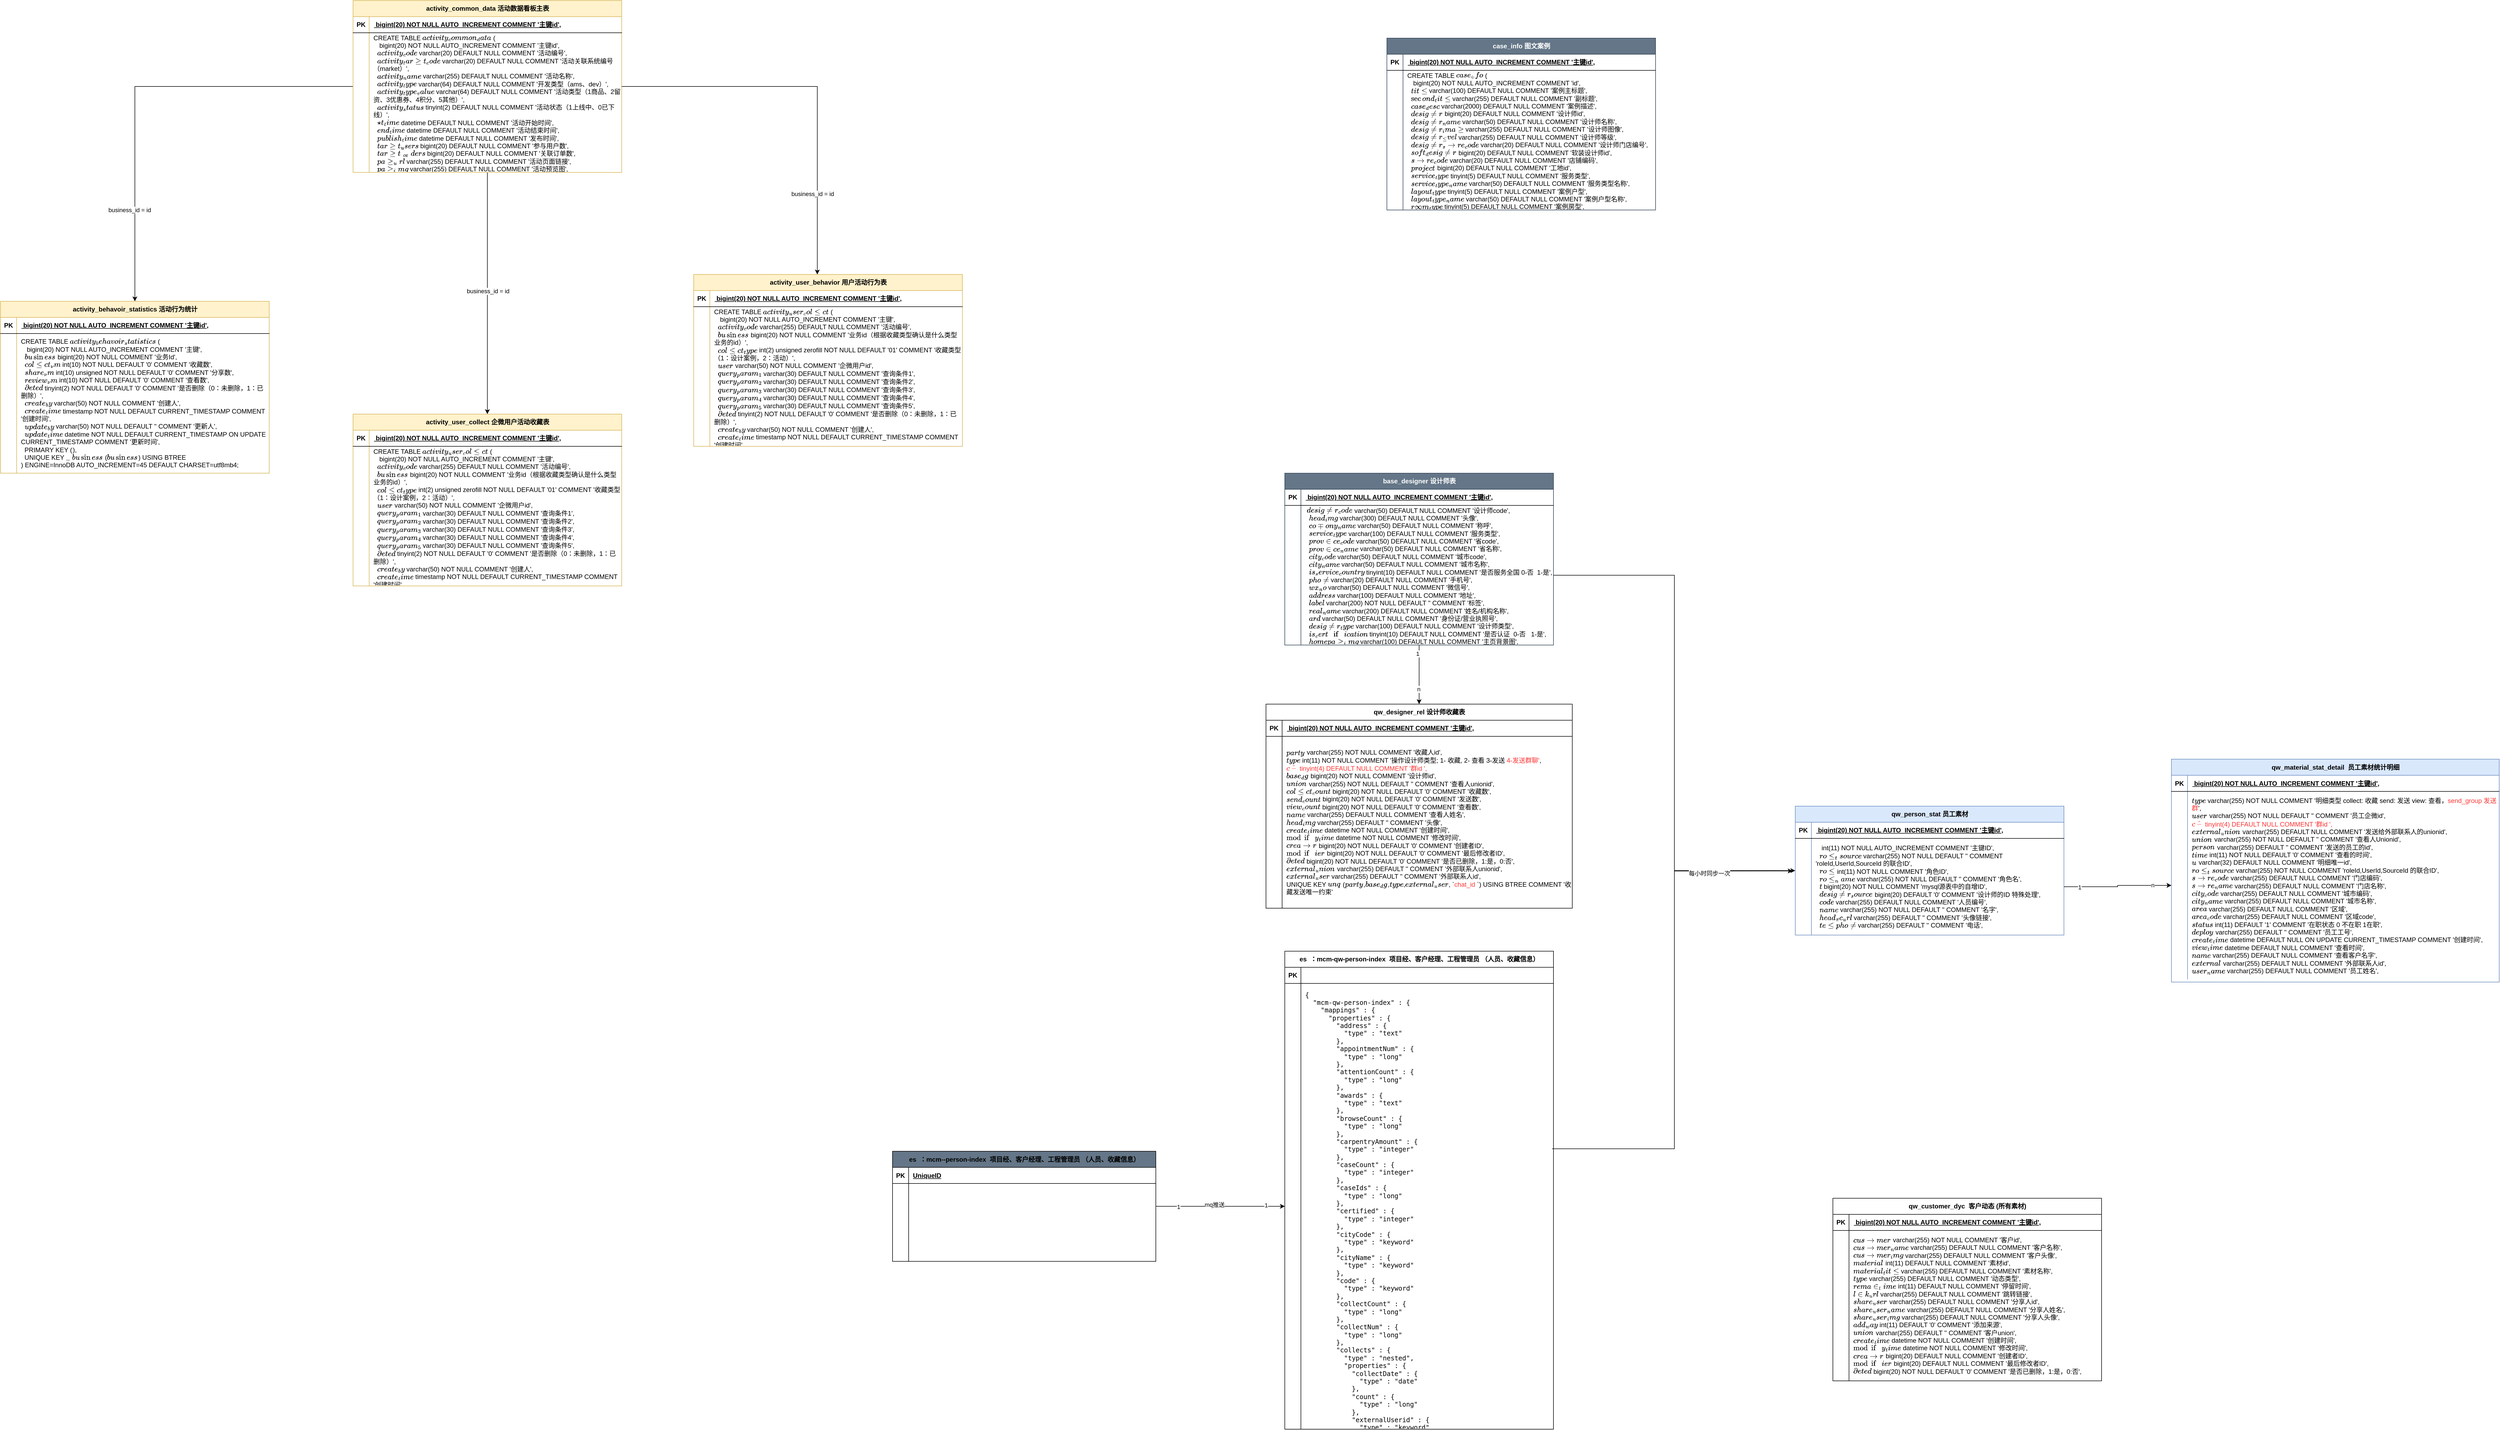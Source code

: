 <mxfile version="21.5.2" type="github">
  <diagram name="第 1 页" id="00bY6ro-Z-SXsll8cf5S">
    <mxGraphModel dx="5207" dy="2929" grid="1" gridSize="10" guides="1" tooltips="1" connect="1" arrows="1" fold="1" page="1" pageScale="1" pageWidth="827" pageHeight="1169" math="0" shadow="0">
      <root>
        <mxCell id="0" />
        <mxCell id="1" parent="0" />
        <mxCell id="3MD4K4GknrGGvt1gjS3q-2" value="&lt;div data-docx-has-block-data=&quot;false&quot; data-page-id=&quot;YV7udmCiwoafRJx1cq6cwrNUnJ6&quot;&gt;&lt;div class=&quot;old-record-id-MSQWdxxeSoJiPEx5yrUcLGlKnmu&quot; style=&quot;&quot;&gt;qw_designer_rel 设计师收藏表&lt;/div&gt;&lt;/div&gt;" style="shape=table;startSize=30;container=1;collapsible=1;childLayout=tableLayout;fixedRows=1;rowLines=0;fontStyle=1;align=center;resizeLast=1;html=1;" parent="1" vertex="1">
          <mxGeometry x="-15" y="430" width="570" height="380" as="geometry" />
        </mxCell>
        <mxCell id="3MD4K4GknrGGvt1gjS3q-3" value="" style="shape=tableRow;horizontal=0;startSize=0;swimlaneHead=0;swimlaneBody=0;fillColor=none;collapsible=0;dropTarget=0;points=[[0,0.5],[1,0.5]];portConstraint=eastwest;top=0;left=0;right=0;bottom=1;" parent="3MD4K4GknrGGvt1gjS3q-2" vertex="1">
          <mxGeometry y="30" width="570" height="30" as="geometry" />
        </mxCell>
        <mxCell id="3MD4K4GknrGGvt1gjS3q-4" value="PK" style="shape=partialRectangle;connectable=0;fillColor=none;top=0;left=0;bottom=0;right=0;fontStyle=1;overflow=hidden;whiteSpace=wrap;html=1;" parent="3MD4K4GknrGGvt1gjS3q-3" vertex="1">
          <mxGeometry width="30" height="30" as="geometry">
            <mxRectangle width="30" height="30" as="alternateBounds" />
          </mxGeometry>
        </mxCell>
        <mxCell id="3MD4K4GknrGGvt1gjS3q-5" value="`id` bigint(20) NOT NULL AUTO_INCREMENT COMMENT &#39;主键id&#39;," style="shape=partialRectangle;connectable=0;fillColor=none;top=0;left=0;bottom=0;right=0;align=left;spacingLeft=6;fontStyle=5;overflow=hidden;whiteSpace=wrap;html=1;" parent="3MD4K4GknrGGvt1gjS3q-3" vertex="1">
          <mxGeometry x="30" width="540" height="30" as="geometry">
            <mxRectangle width="540" height="30" as="alternateBounds" />
          </mxGeometry>
        </mxCell>
        <mxCell id="3MD4K4GknrGGvt1gjS3q-6" value="" style="shape=tableRow;horizontal=0;startSize=0;swimlaneHead=0;swimlaneBody=0;fillColor=none;collapsible=0;dropTarget=0;points=[[0,0.5],[1,0.5]];portConstraint=eastwest;top=0;left=0;right=0;bottom=0;" parent="3MD4K4GknrGGvt1gjS3q-2" vertex="1">
          <mxGeometry y="60" width="570" height="320" as="geometry" />
        </mxCell>
        <mxCell id="3MD4K4GknrGGvt1gjS3q-7" value="" style="shape=partialRectangle;connectable=0;fillColor=none;top=0;left=0;bottom=0;right=0;editable=1;overflow=hidden;whiteSpace=wrap;html=1;" parent="3MD4K4GknrGGvt1gjS3q-6" vertex="1">
          <mxGeometry width="30" height="320" as="geometry">
            <mxRectangle width="30" height="320" as="alternateBounds" />
          </mxGeometry>
        </mxCell>
        <mxCell id="3MD4K4GknrGGvt1gjS3q-8" value="&lt;div data-docx-has-block-data=&quot;false&quot; data-page-id=&quot;YV7udmCiwoafRJx1cq6cwrNUnJ6&quot;&gt;&lt;div class=&quot;old-record-id-MSQWdxxeSoJiPEx5yrUcLGlKnmu&quot; style=&quot;&quot;&gt;`party_id` varchar(255) NOT NULL COMMENT &#39;收藏人id&#39;,&lt;br&gt;  `type` int(11) NOT NULL COMMENT &#39;操作设计师类型; 1- 收藏, 2- 查看 3-发送 &lt;font color=&quot;#ff3333&quot;&gt;4-发送群聊&#39;&lt;/font&gt;,&lt;/div&gt;&lt;div class=&quot;old-record-id-MSQWdxxeSoJiPEx5yrUcLGlKnmu&quot; style=&quot;&quot;&gt;&lt;font color=&quot;#ff3333&quot;&gt;`chat_id` tinyint(4) DEFAULT NULL COMMENT &#39;群id &#39;,&lt;br&gt;&lt;/font&gt;  `base_dg_id` bigint(20) NOT NULL COMMENT &#39;设计师id&#39;,&lt;br&gt;  `union_id` varchar(255) NOT NULL DEFAULT &#39;&#39; COMMENT &#39;查看人unionid&#39;,&lt;br&gt;  `collect_count` bigint(20) NOT NULL DEFAULT &#39;0&#39; COMMENT &#39;收藏数&#39;,&lt;br&gt;  `send_count` bigint(20) NOT NULL DEFAULT &#39;0&#39; COMMENT &#39;发送数&#39;,&lt;br&gt;  `view_count` bigint(20) NOT NULL DEFAULT &#39;0&#39; COMMENT &#39;查看数&#39;,&lt;br&gt;  `name` varchar(255) DEFAULT NULL COMMENT &#39;查看人姓名&#39;,&lt;br&gt;  `head_img` varchar(255) DEFAULT &#39;&#39; COMMENT &#39;头像&#39;,&lt;br&gt;  `create_time` datetime NOT NULL COMMENT &#39;创建时间&#39;,&lt;br&gt;  `modify_time` datetime NOT NULL COMMENT &#39;修改时间&#39;,&lt;br&gt;  `creator_id` bigint(20) NOT NULL DEFAULT &#39;0&#39; COMMENT &#39;创建者ID&#39;,&lt;br&gt;  `modifier_id` bigint(20) NOT NULL DEFAULT &#39;0&#39; COMMENT &#39;最后修改者ID&#39;,&lt;br&gt;  `deleted` bigint(20) NOT NULL DEFAULT &#39;0&#39; COMMENT &#39;是否已删除，1:是，0:否&#39;,&lt;br&gt;  `external_union_id` varchar(255) DEFAULT &#39;&#39; COMMENT &#39;外部联系人unionid&#39;,&lt;br&gt;  `external_userid` varchar(255) DEFAULT &#39;&#39; COMMENT &#39;外部联系人id&#39;,&lt;/div&gt;&lt;div class=&quot;old-record-id-MSQWdxxeSoJiPEx5yrUcLGlKnmu&quot; style=&quot;&quot;&gt;UNIQUE KEY `unq_idx` (`party_id`,`base_dg_id`,`type`,`external_userid`, `&lt;font color=&quot;#ff3333&quot;&gt;chat_id&lt;/font&gt;&amp;nbsp;`&lt;span style=&quot;background-color: initial;&quot;&gt;) USING BTREE COMMENT &#39;收藏发送唯一约束&#39;&lt;/span&gt;&lt;/div&gt;&lt;/div&gt;" style="shape=partialRectangle;connectable=0;fillColor=none;top=0;left=0;bottom=0;right=0;align=left;spacingLeft=6;overflow=hidden;whiteSpace=wrap;html=1;" parent="3MD4K4GknrGGvt1gjS3q-6" vertex="1">
          <mxGeometry x="30" width="540" height="320" as="geometry">
            <mxRectangle width="540" height="320" as="alternateBounds" />
          </mxGeometry>
        </mxCell>
        <mxCell id="3MD4K4GknrGGvt1gjS3q-57" style="edgeStyle=orthogonalEdgeStyle;rounded=0;orthogonalLoop=1;jettySize=auto;html=1;" parent="1" source="3MD4K4GknrGGvt1gjS3q-15" target="3MD4K4GknrGGvt1gjS3q-2" edge="1">
          <mxGeometry relative="1" as="geometry" />
        </mxCell>
        <mxCell id="3MD4K4GknrGGvt1gjS3q-58" value="1" style="edgeLabel;html=1;align=center;verticalAlign=middle;resizable=0;points=[];" parent="3MD4K4GknrGGvt1gjS3q-57" vertex="1" connectable="0">
          <mxGeometry x="-0.713" y="-3" relative="1" as="geometry">
            <mxPoint as="offset" />
          </mxGeometry>
        </mxCell>
        <mxCell id="3MD4K4GknrGGvt1gjS3q-59" value="n" style="edgeLabel;html=1;align=center;verticalAlign=middle;resizable=0;points=[];" parent="3MD4K4GknrGGvt1gjS3q-57" vertex="1" connectable="0">
          <mxGeometry x="0.482" y="-1" relative="1" as="geometry">
            <mxPoint as="offset" />
          </mxGeometry>
        </mxCell>
        <mxCell id="3MD4K4GknrGGvt1gjS3q-15" value="&lt;div data-docx-has-block-data=&quot;false&quot; data-page-id=&quot;YV7udmCiwoafRJx1cq6cwrNUnJ6&quot;&gt;&lt;div class=&quot;old-record-id-MSQWdxxeSoJiPEx5yrUcLGlKnmu&quot; style=&quot;&quot;&gt;base_designer 设计师表&lt;/div&gt;&lt;/div&gt;" style="shape=table;startSize=30;container=1;collapsible=1;childLayout=tableLayout;fixedRows=1;rowLines=0;fontStyle=1;align=center;resizeLast=1;html=1;fillColor=#647687;fontColor=#ffffff;strokeColor=#314354;" parent="1" vertex="1">
          <mxGeometry x="20" width="500" height="320" as="geometry" />
        </mxCell>
        <mxCell id="3MD4K4GknrGGvt1gjS3q-16" value="" style="shape=tableRow;horizontal=0;startSize=0;swimlaneHead=0;swimlaneBody=0;fillColor=none;collapsible=0;dropTarget=0;points=[[0,0.5],[1,0.5]];portConstraint=eastwest;top=0;left=0;right=0;bottom=1;" parent="3MD4K4GknrGGvt1gjS3q-15" vertex="1">
          <mxGeometry y="30" width="500" height="30" as="geometry" />
        </mxCell>
        <mxCell id="3MD4K4GknrGGvt1gjS3q-17" value="PK" style="shape=partialRectangle;connectable=0;fillColor=none;top=0;left=0;bottom=0;right=0;fontStyle=1;overflow=hidden;whiteSpace=wrap;html=1;" parent="3MD4K4GknrGGvt1gjS3q-16" vertex="1">
          <mxGeometry width="30" height="30" as="geometry">
            <mxRectangle width="30" height="30" as="alternateBounds" />
          </mxGeometry>
        </mxCell>
        <mxCell id="3MD4K4GknrGGvt1gjS3q-18" value="`id` bigint(20) NOT NULL AUTO_INCREMENT COMMENT &#39;主键id&#39;," style="shape=partialRectangle;connectable=0;fillColor=none;top=0;left=0;bottom=0;right=0;align=left;spacingLeft=6;fontStyle=5;overflow=hidden;whiteSpace=wrap;html=1;" parent="3MD4K4GknrGGvt1gjS3q-16" vertex="1">
          <mxGeometry x="30" width="470" height="30" as="geometry">
            <mxRectangle width="470" height="30" as="alternateBounds" />
          </mxGeometry>
        </mxCell>
        <mxCell id="3MD4K4GknrGGvt1gjS3q-19" value="" style="shape=tableRow;horizontal=0;startSize=0;swimlaneHead=0;swimlaneBody=0;fillColor=none;collapsible=0;dropTarget=0;points=[[0,0.5],[1,0.5]];portConstraint=eastwest;top=0;left=0;right=0;bottom=0;" parent="3MD4K4GknrGGvt1gjS3q-15" vertex="1">
          <mxGeometry y="60" width="500" height="260" as="geometry" />
        </mxCell>
        <mxCell id="3MD4K4GknrGGvt1gjS3q-20" value="" style="shape=partialRectangle;connectable=0;fillColor=none;top=0;left=0;bottom=0;right=0;editable=1;overflow=hidden;whiteSpace=wrap;html=1;" parent="3MD4K4GknrGGvt1gjS3q-19" vertex="1">
          <mxGeometry width="30" height="260" as="geometry">
            <mxRectangle width="30" height="260" as="alternateBounds" />
          </mxGeometry>
        </mxCell>
        <mxCell id="3MD4K4GknrGGvt1gjS3q-21" value="&lt;div data-docx-has-block-data=&quot;false&quot; data-page-id=&quot;YV7udmCiwoafRJx1cq6cwrNUnJ6&quot;&gt;&lt;div class=&quot;old-record-id-MSQWdxxeSoJiPEx5yrUcLGlKnmu&quot; style=&quot;&quot;&gt;&lt;div class=&quot;old-record-id-MSQWdxxeSoJiPEx5yrUcLGlKnmu&quot;&gt;&amp;nbsp;`designer_code` varchar(50) DEFAULT NULL COMMENT &#39;设计师code&#39;,&lt;/div&gt;&lt;div class=&quot;old-record-id-MSQWdxxeSoJiPEx5yrUcLGlKnmu&quot;&gt;&amp;nbsp; `head_img` varchar(300) DEFAULT NULL COMMENT &#39;头像&#39;,&lt;/div&gt;&lt;div class=&quot;old-record-id-MSQWdxxeSoJiPEx5yrUcLGlKnmu&quot;&gt;&amp;nbsp; `compony_name` varchar(50) DEFAULT NULL COMMENT &#39;称呼&#39;,&lt;/div&gt;&lt;div class=&quot;old-record-id-MSQWdxxeSoJiPEx5yrUcLGlKnmu&quot;&gt;&amp;nbsp; `service_type` varchar(100) DEFAULT NULL COMMENT &#39;服务类型&#39;,&lt;/div&gt;&lt;div class=&quot;old-record-id-MSQWdxxeSoJiPEx5yrUcLGlKnmu&quot;&gt;&amp;nbsp; `province_code` varchar(50) DEFAULT NULL COMMENT &#39;省code&#39;,&lt;/div&gt;&lt;div class=&quot;old-record-id-MSQWdxxeSoJiPEx5yrUcLGlKnmu&quot;&gt;&amp;nbsp; `province_name` varchar(50) DEFAULT NULL COMMENT &#39;省名称&#39;,&lt;/div&gt;&lt;div class=&quot;old-record-id-MSQWdxxeSoJiPEx5yrUcLGlKnmu&quot;&gt;&amp;nbsp; `city_code` varchar(50) DEFAULT NULL COMMENT &#39;城市code&#39;,&lt;/div&gt;&lt;div class=&quot;old-record-id-MSQWdxxeSoJiPEx5yrUcLGlKnmu&quot;&gt;&amp;nbsp; `city_name` varchar(50) DEFAULT NULL COMMENT &#39;城市名称&#39;,&lt;/div&gt;&lt;div class=&quot;old-record-id-MSQWdxxeSoJiPEx5yrUcLGlKnmu&quot;&gt;&amp;nbsp; `is_service_country` tinyint(10) DEFAULT NULL COMMENT &#39;是否服务全国 0-否&amp;nbsp; 1-是&#39;,&lt;/div&gt;&lt;div class=&quot;old-record-id-MSQWdxxeSoJiPEx5yrUcLGlKnmu&quot;&gt;&amp;nbsp; `phone` varchar(20) DEFAULT NULL COMMENT &#39;手机号&#39;,&lt;/div&gt;&lt;div class=&quot;old-record-id-MSQWdxxeSoJiPEx5yrUcLGlKnmu&quot;&gt;&amp;nbsp; `wx_no` varchar(50) DEFAULT NULL COMMENT &#39;微信号&#39;,&lt;/div&gt;&lt;div class=&quot;old-record-id-MSQWdxxeSoJiPEx5yrUcLGlKnmu&quot;&gt;&amp;nbsp; `address` varchar(100) DEFAULT NULL COMMENT &#39;地址&#39;,&lt;/div&gt;&lt;div class=&quot;old-record-id-MSQWdxxeSoJiPEx5yrUcLGlKnmu&quot;&gt;&amp;nbsp; `label` varchar(200) NOT NULL DEFAULT &#39;&#39; COMMENT &#39;标签&#39;,&lt;/div&gt;&lt;div class=&quot;old-record-id-MSQWdxxeSoJiPEx5yrUcLGlKnmu&quot;&gt;&amp;nbsp; `real_name` varchar(200) DEFAULT NULL COMMENT &#39;姓名/机构名称&#39;,&lt;/div&gt;&lt;div class=&quot;old-record-id-MSQWdxxeSoJiPEx5yrUcLGlKnmu&quot;&gt;&amp;nbsp; `idcard` varchar(50) DEFAULT NULL COMMENT &#39;身份证/营业执照号&#39;,&lt;/div&gt;&lt;div class=&quot;old-record-id-MSQWdxxeSoJiPEx5yrUcLGlKnmu&quot;&gt;&amp;nbsp; `designer_type` varchar(100) DEFAULT NULL COMMENT &#39;设计师类型&#39;,&lt;/div&gt;&lt;div class=&quot;old-record-id-MSQWdxxeSoJiPEx5yrUcLGlKnmu&quot;&gt;&amp;nbsp; `is_certification` tinyint(10) DEFAULT NULL COMMENT &#39;是否认证&amp;nbsp; 0-否&amp;nbsp; &amp;nbsp;1-是&#39;,&lt;/div&gt;&lt;div class=&quot;old-record-id-MSQWdxxeSoJiPEx5yrUcLGlKnmu&quot;&gt;&amp;nbsp; `homepage_img` varchar(100) DEFAULT NULL COMMENT &#39;主页背景图&#39;,&lt;/div&gt;&lt;div class=&quot;old-record-id-MSQWdxxeSoJiPEx5yrUcLGlKnmu&quot;&gt;&amp;nbsp; `video_url` varchar(500) DEFAULT NULL COMMENT &#39;视频介绍&#39;,&lt;/div&gt;&lt;div class=&quot;old-record-id-MSQWdxxeSoJiPEx5yrUcLGlKnmu&quot;&gt;&amp;nbsp; `awards` text CHARACTER SET utf32 COMMENT &#39;获奖荣誉&#39;,&lt;/div&gt;&lt;div class=&quot;old-record-id-MSQWdxxeSoJiPEx5yrUcLGlKnmu&quot;&gt;&amp;nbsp; `service_introduce` text COMMENT &#39;服务介绍&#39;,&lt;/div&gt;&lt;div class=&quot;old-record-id-MSQWdxxeSoJiPEx5yrUcLGlKnmu&quot;&gt;&amp;nbsp; `id_type` tinyint(1) NOT NULL DEFAULT &#39;1&#39; COMMENT &#39;身份类型 1设计师 2设计机构&#39;,&lt;/div&gt;&lt;div class=&quot;old-record-id-MSQWdxxeSoJiPEx5yrUcLGlKnmu&quot;&gt;&amp;nbsp; `visit_count` int(20) NOT NULL DEFAULT &#39;0&#39; COMMENT &#39;访客数&#39;,&lt;/div&gt;&lt;div class=&quot;old-record-id-MSQWdxxeSoJiPEx5yrUcLGlKnmu&quot;&gt;&amp;nbsp; `share_count` int(20) NOT NULL DEFAULT &#39;0&#39; COMMENT &#39;分享数&#39;,&lt;/div&gt;&lt;div class=&quot;old-record-id-MSQWdxxeSoJiPEx5yrUcLGlKnmu&quot;&gt;&amp;nbsp; `stylist_store` varchar(255) DEFAULT NULL COMMENT &#39;门店&#39;,&lt;/div&gt;&lt;div class=&quot;old-record-id-MSQWdxxeSoJiPEx5yrUcLGlKnmu&quot;&gt;&amp;nbsp; `shop_no` varchar(100) DEFAULT NULL COMMENT &#39;门店code&#39;,&lt;/div&gt;&lt;div class=&quot;old-record-id-MSQWdxxeSoJiPEx5yrUcLGlKnmu&quot;&gt;&amp;nbsp; `design_philosophy` varchar(500) DEFAULT NULL COMMENT &#39;设计理念&#39;,&lt;/div&gt;&lt;div class=&quot;old-record-id-MSQWdxxeSoJiPEx5yrUcLGlKnmu&quot;&gt;&amp;nbsp; `design_characteristic` varchar(1000) DEFAULT NULL COMMENT &#39;设计特色&#39;,&lt;/div&gt;&lt;div class=&quot;old-record-id-MSQWdxxeSoJiPEx5yrUcLGlKnmu&quot;&gt;&amp;nbsp; `create_time` datetime NOT NULL COMMENT &#39;创建时间&#39;,&lt;/div&gt;&lt;div class=&quot;old-record-id-MSQWdxxeSoJiPEx5yrUcLGlKnmu&quot;&gt;&amp;nbsp; `modify_time` datetime NOT NULL COMMENT &#39;修改时间&#39;,&lt;/div&gt;&lt;div class=&quot;old-record-id-MSQWdxxeSoJiPEx5yrUcLGlKnmu&quot;&gt;&amp;nbsp; `creator_id` bigint(20) NOT NULL COMMENT &#39;创建者ID&#39;,&lt;/div&gt;&lt;div class=&quot;old-record-id-MSQWdxxeSoJiPEx5yrUcLGlKnmu&quot;&gt;&amp;nbsp; `modifier_id` bigint(20) DEFAULT NULL COMMENT &#39;最后修改者ID&#39;,&lt;/div&gt;&lt;div class=&quot;old-record-id-MSQWdxxeSoJiPEx5yrUcLGlKnmu&quot;&gt;&amp;nbsp; `sort` int(10) DEFAULT NULL COMMENT &#39;权重&#39;,&lt;/div&gt;&lt;div class=&quot;old-record-id-MSQWdxxeSoJiPEx5yrUcLGlKnmu&quot;&gt;&amp;nbsp; `deleted` bigint(20) NOT NULL DEFAULT &#39;0&#39; COMMENT &#39;是否已删除，1:是，0:否&#39;,&lt;/div&gt;&lt;div class=&quot;old-record-id-MSQWdxxeSoJiPEx5yrUcLGlKnmu&quot;&gt;&amp;nbsp; `source_channel_desc` varchar(255) DEFAULT NULL COMMENT &#39;来源渠道&#39;,&lt;/div&gt;&lt;div class=&quot;old-record-id-MSQWdxxeSoJiPEx5yrUcLGlKnmu&quot;&gt;&amp;nbsp; `source_id` bigint(20) DEFAULT NULL COMMENT &#39;来源id&#39;,&lt;/div&gt;&lt;div class=&quot;old-record-id-MSQWdxxeSoJiPEx5yrUcLGlKnmu&quot;&gt;&amp;nbsp; `source_channel` int(5) DEFAULT NULL COMMENT &#39;来源code&#39;,&lt;/div&gt;&lt;div class=&quot;old-record-id-MSQWdxxeSoJiPEx5yrUcLGlKnmu&quot;&gt;&amp;nbsp; `work_time` int(10) DEFAULT NULL COMMENT &#39;工作年限&#39;,&lt;/div&gt;&lt;div class=&quot;old-record-id-MSQWdxxeSoJiPEx5yrUcLGlKnmu&quot;&gt;&amp;nbsp; `min_design_fee` decimal(10,2) DEFAULT NULL COMMENT &#39;最低设计费用&#39;,&lt;/div&gt;&lt;div class=&quot;old-record-id-MSQWdxxeSoJiPEx5yrUcLGlKnmu&quot;&gt;&amp;nbsp; `max_design_fee` decimal(10,2) DEFAULT NULL COMMENT &#39;最高设计费用&#39;,&lt;/div&gt;&lt;div class=&quot;old-record-id-MSQWdxxeSoJiPEx5yrUcLGlKnmu&quot;&gt;&amp;nbsp; `score` decimal(10,1) DEFAULT &#39;5.0&#39; COMMENT &#39;设计师评分&#39;,&lt;/div&gt;&lt;div class=&quot;old-record-id-MSQWdxxeSoJiPEx5yrUcLGlKnmu&quot;&gt;&amp;nbsp; `appoint_count` int(20) DEFAULT NULL COMMENT &#39;预约数量&#39;,&lt;/div&gt;&lt;div class=&quot;old-record-id-MSQWdxxeSoJiPEx5yrUcLGlKnmu&quot;&gt;&amp;nbsp; `result_avg_score` decimal(10,1) DEFAULT &#39;5.0&#39; COMMENT &#39;设计效果平均分&#39;,&lt;/div&gt;&lt;div class=&quot;old-record-id-MSQWdxxeSoJiPEx5yrUcLGlKnmu&quot;&gt;&amp;nbsp; `service_avg_score` decimal(10,1) DEFAULT &#39;5.0&#39; COMMENT &#39;设计服务平均分&#39;,&lt;/div&gt;&lt;div class=&quot;old-record-id-MSQWdxxeSoJiPEx5yrUcLGlKnmu&quot;&gt;&amp;nbsp; `user_id` bigint(20) DEFAULT NULL COMMENT &#39;用户id&#39;,&lt;/div&gt;&lt;div class=&quot;old-record-id-MSQWdxxeSoJiPEx5yrUcLGlKnmu&quot;&gt;&amp;nbsp; `video_id` varchar(50) DEFAULT NULL COMMENT &#39;视频简介id&#39;,&lt;/div&gt;&lt;div class=&quot;old-record-id-MSQWdxxeSoJiPEx5yrUcLGlKnmu&quot;&gt;&amp;nbsp; `video_img_url` varchar(300) DEFAULT NULL COMMENT &#39;视频简介封面&#39;,&lt;/div&gt;&lt;div class=&quot;old-record-id-MSQWdxxeSoJiPEx5yrUcLGlKnmu&quot;&gt;&amp;nbsp; `send` int(11) DEFAULT &#39;0&#39; COMMENT &#39;发送次数&#39;,&lt;/div&gt;&lt;div class=&quot;old-record-id-MSQWdxxeSoJiPEx5yrUcLGlKnmu&quot;&gt;&amp;nbsp; `view` int(11) DEFAULT &#39;0&#39; COMMENT &#39;查看&#39;,&lt;/div&gt;&lt;/div&gt;&lt;/div&gt;" style="shape=partialRectangle;connectable=0;fillColor=none;top=0;left=0;bottom=0;right=0;align=left;spacingLeft=6;overflow=hidden;whiteSpace=wrap;html=1;" parent="3MD4K4GknrGGvt1gjS3q-19" vertex="1">
          <mxGeometry x="30" width="470" height="260" as="geometry">
            <mxRectangle width="470" height="260" as="alternateBounds" />
          </mxGeometry>
        </mxCell>
        <mxCell id="3MD4K4GknrGGvt1gjS3q-22" value="&lt;div data-docx-has-block-data=&quot;false&quot; data-page-id=&quot;YV7udmCiwoafRJx1cq6cwrNUnJ6&quot;&gt;&lt;div data-docx-has-block-data=&quot;false&quot; data-page-id=&quot;YV7udmCiwoafRJx1cq6cwrNUnJ6&quot;&gt;&lt;div class=&quot;old-record-id-LiqpdLIu6ouhTbxxj3scoVU6nee&quot; style=&quot;&quot;&gt;qw_customer_dyc&amp;nbsp;&lt;span style=&quot;background-color: initial;&quot;&gt;&amp;nbsp;客户动态 (所有素材)&lt;/span&gt;&lt;/div&gt;&lt;/div&gt;&lt;/div&gt;" style="shape=table;startSize=30;container=1;collapsible=1;childLayout=tableLayout;fixedRows=1;rowLines=0;fontStyle=1;align=center;resizeLast=1;html=1;" parent="1" vertex="1">
          <mxGeometry x="1040" y="1350" width="500" height="340" as="geometry" />
        </mxCell>
        <mxCell id="3MD4K4GknrGGvt1gjS3q-23" value="" style="shape=tableRow;horizontal=0;startSize=0;swimlaneHead=0;swimlaneBody=0;fillColor=none;collapsible=0;dropTarget=0;points=[[0,0.5],[1,0.5]];portConstraint=eastwest;top=0;left=0;right=0;bottom=1;" parent="3MD4K4GknrGGvt1gjS3q-22" vertex="1">
          <mxGeometry y="30" width="500" height="30" as="geometry" />
        </mxCell>
        <mxCell id="3MD4K4GknrGGvt1gjS3q-24" value="PK" style="shape=partialRectangle;connectable=0;fillColor=none;top=0;left=0;bottom=0;right=0;fontStyle=1;overflow=hidden;whiteSpace=wrap;html=1;" parent="3MD4K4GknrGGvt1gjS3q-23" vertex="1">
          <mxGeometry width="30" height="30" as="geometry">
            <mxRectangle width="30" height="30" as="alternateBounds" />
          </mxGeometry>
        </mxCell>
        <mxCell id="3MD4K4GknrGGvt1gjS3q-25" value="`id` bigint(20) NOT NULL AUTO_INCREMENT COMMENT &#39;主键id&#39;," style="shape=partialRectangle;connectable=0;fillColor=none;top=0;left=0;bottom=0;right=0;align=left;spacingLeft=6;fontStyle=5;overflow=hidden;whiteSpace=wrap;html=1;" parent="3MD4K4GknrGGvt1gjS3q-23" vertex="1">
          <mxGeometry x="30" width="470" height="30" as="geometry">
            <mxRectangle width="470" height="30" as="alternateBounds" />
          </mxGeometry>
        </mxCell>
        <mxCell id="3MD4K4GknrGGvt1gjS3q-26" value="" style="shape=tableRow;horizontal=0;startSize=0;swimlaneHead=0;swimlaneBody=0;fillColor=none;collapsible=0;dropTarget=0;points=[[0,0.5],[1,0.5]];portConstraint=eastwest;top=0;left=0;right=0;bottom=0;" parent="3MD4K4GknrGGvt1gjS3q-22" vertex="1">
          <mxGeometry y="60" width="500" height="280" as="geometry" />
        </mxCell>
        <mxCell id="3MD4K4GknrGGvt1gjS3q-27" value="" style="shape=partialRectangle;connectable=0;fillColor=none;top=0;left=0;bottom=0;right=0;editable=1;overflow=hidden;whiteSpace=wrap;html=1;" parent="3MD4K4GknrGGvt1gjS3q-26" vertex="1">
          <mxGeometry width="30" height="280" as="geometry">
            <mxRectangle width="30" height="280" as="alternateBounds" />
          </mxGeometry>
        </mxCell>
        <mxCell id="3MD4K4GknrGGvt1gjS3q-28" value="&lt;div data-docx-has-block-data=&quot;false&quot; data-page-id=&quot;YV7udmCiwoafRJx1cq6cwrNUnJ6&quot;&gt;&lt;div class=&quot;old-record-id-MSQWdxxeSoJiPEx5yrUcLGlKnmu&quot; style=&quot;&quot;&gt;&lt;div data-docx-has-block-data=&quot;false&quot; data-page-id=&quot;YV7udmCiwoafRJx1cq6cwrNUnJ6&quot;&gt;&lt;div class=&quot;old-record-id-LiqpdLIu6ouhTbxxj3scoVU6nee&quot; style=&quot;&quot;&gt;`customer_id` varchar(255) NOT NULL COMMENT &#39;客户id&#39;,&lt;br&gt;  `customer_name` varchar(255) DEFAULT NULL COMMENT &#39;客户名称&#39;,&lt;br&gt;  `customer_img` varchar(255) DEFAULT NULL COMMENT &#39;客户头像&#39;,&lt;br&gt;  `material_id` int(11) DEFAULT NULL COMMENT &#39;素材id&#39;,&lt;br&gt;  `material_title` varchar(255) DEFAULT NULL COMMENT &#39;素材名称&#39;,&lt;br&gt;  `type` varchar(255) DEFAULT NULL COMMENT &#39;动态类型&#39;,&lt;br&gt;  `remain_time` int(11) DEFAULT NULL COMMENT &#39;停留时间&#39;,&lt;br&gt;  `link_url` varchar(255) DEFAULT NULL COMMENT &#39;跳转链接&#39;,&lt;br&gt;  `share_user_id` varchar(255) DEFAULT NULL COMMENT &#39;分享人id&#39;,&lt;br&gt;  `share_user_name` varchar(255) DEFAULT NULL COMMENT &#39;分享人姓名&#39;,&lt;br&gt;  `share_user_img` varchar(255) DEFAULT NULL COMMENT &#39;分享人头像&#39;,&lt;br&gt;  `add_way` int(11) DEFAULT &#39;0&#39; COMMENT &#39;添加来源&#39;,&lt;br&gt;  `union_id` varchar(255) DEFAULT &#39;&#39; COMMENT &#39;客户union&#39;,&lt;br&gt;  `create_time` datetime NOT NULL COMMENT &#39;创建时间&#39;,&lt;br&gt;  `modify_time` datetime NOT NULL COMMENT &#39;修改时间&#39;,&lt;br&gt;  `creator_id` bigint(20) DEFAULT NULL COMMENT &#39;创建者ID&#39;,&lt;br&gt;  `modifier_id` bigint(20) DEFAULT NULL COMMENT &#39;最后修改者ID&#39;,&lt;br&gt;  `deleted` bigint(20) NOT NULL DEFAULT &#39;0&#39; COMMENT &#39;是否已删除，1:是，0:否&#39;,&lt;/div&gt;&lt;/div&gt;&lt;/div&gt;&lt;/div&gt;" style="shape=partialRectangle;connectable=0;fillColor=none;top=0;left=0;bottom=0;right=0;align=left;spacingLeft=6;overflow=hidden;whiteSpace=wrap;html=1;" parent="3MD4K4GknrGGvt1gjS3q-26" vertex="1">
          <mxGeometry x="30" width="470" height="280" as="geometry">
            <mxRectangle width="470" height="280" as="alternateBounds" />
          </mxGeometry>
        </mxCell>
        <mxCell id="3MD4K4GknrGGvt1gjS3q-29" value="&lt;div data-docx-has-block-data=&quot;false&quot; data-page-id=&quot;YV7udmCiwoafRJx1cq6cwrNUnJ6&quot;&gt;&lt;div data-docx-has-block-data=&quot;false&quot; data-page-id=&quot;YV7udmCiwoafRJx1cq6cwrNUnJ6&quot;&gt;&lt;div data-docx-has-block-data=&quot;false&quot; data-page-id=&quot;YV7udmCiwoafRJx1cq6cwrNUnJ6&quot;&gt;&lt;div class=&quot;old-record-id-Sclyd4LcjoaF3RxAzGucijk8nth&quot; style=&quot;&quot;&gt;qw_person_stat&lt;span style=&quot;background-color: initial;&quot;&gt;&amp;nbsp;员工素材&lt;/span&gt;&lt;/div&gt;&lt;/div&gt;&lt;/div&gt;&lt;/div&gt;" style="shape=table;startSize=30;container=1;collapsible=1;childLayout=tableLayout;fixedRows=1;rowLines=0;fontStyle=1;align=center;resizeLast=1;html=1;fillColor=#dae8fc;strokeColor=#6c8ebf;" parent="1" vertex="1">
          <mxGeometry x="970" y="620" width="500" height="240" as="geometry" />
        </mxCell>
        <mxCell id="3MD4K4GknrGGvt1gjS3q-30" value="" style="shape=tableRow;horizontal=0;startSize=0;swimlaneHead=0;swimlaneBody=0;fillColor=none;collapsible=0;dropTarget=0;points=[[0,0.5],[1,0.5]];portConstraint=eastwest;top=0;left=0;right=0;bottom=1;" parent="3MD4K4GknrGGvt1gjS3q-29" vertex="1">
          <mxGeometry y="30" width="500" height="30" as="geometry" />
        </mxCell>
        <mxCell id="3MD4K4GknrGGvt1gjS3q-31" value="PK" style="shape=partialRectangle;connectable=0;fillColor=none;top=0;left=0;bottom=0;right=0;fontStyle=1;overflow=hidden;whiteSpace=wrap;html=1;" parent="3MD4K4GknrGGvt1gjS3q-30" vertex="1">
          <mxGeometry width="30" height="30" as="geometry">
            <mxRectangle width="30" height="30" as="alternateBounds" />
          </mxGeometry>
        </mxCell>
        <mxCell id="3MD4K4GknrGGvt1gjS3q-32" value="`id` bigint(20) NOT NULL AUTO_INCREMENT COMMENT &#39;主键id&#39;," style="shape=partialRectangle;connectable=0;fillColor=none;top=0;left=0;bottom=0;right=0;align=left;spacingLeft=6;fontStyle=5;overflow=hidden;whiteSpace=wrap;html=1;" parent="3MD4K4GknrGGvt1gjS3q-30" vertex="1">
          <mxGeometry x="30" width="470" height="30" as="geometry">
            <mxRectangle width="470" height="30" as="alternateBounds" />
          </mxGeometry>
        </mxCell>
        <mxCell id="3MD4K4GknrGGvt1gjS3q-33" value="" style="shape=tableRow;horizontal=0;startSize=0;swimlaneHead=0;swimlaneBody=0;fillColor=none;collapsible=0;dropTarget=0;points=[[0,0.5],[1,0.5]];portConstraint=eastwest;top=0;left=0;right=0;bottom=0;" parent="3MD4K4GknrGGvt1gjS3q-29" vertex="1">
          <mxGeometry y="60" width="500" height="180" as="geometry" />
        </mxCell>
        <mxCell id="3MD4K4GknrGGvt1gjS3q-34" value="" style="shape=partialRectangle;connectable=0;fillColor=none;top=0;left=0;bottom=0;right=0;editable=1;overflow=hidden;whiteSpace=wrap;html=1;" parent="3MD4K4GknrGGvt1gjS3q-33" vertex="1">
          <mxGeometry width="30" height="180" as="geometry">
            <mxRectangle width="30" height="180" as="alternateBounds" />
          </mxGeometry>
        </mxCell>
        <mxCell id="3MD4K4GknrGGvt1gjS3q-35" value="&lt;div data-docx-has-block-data=&quot;false&quot; data-page-id=&quot;YV7udmCiwoafRJx1cq6cwrNUnJ6&quot;&gt;&lt;div class=&quot;old-record-id-MSQWdxxeSoJiPEx5yrUcLGlKnmu&quot; style=&quot;&quot;&gt;&lt;div data-docx-has-block-data=&quot;false&quot; data-page-id=&quot;YV7udmCiwoafRJx1cq6cwrNUnJ6&quot;&gt;&lt;div class=&quot;old-record-id-LiqpdLIu6ouhTbxxj3scoVU6nee&quot; style=&quot;&quot;&gt;&lt;div class=&quot;old-record-id-LiqpdLIu6ouhTbxxj3scoVU6nee&quot;&gt;&amp;nbsp; `id` int(11) NOT NULL AUTO_INCREMENT COMMENT &#39;主键ID&#39;,&lt;/div&gt;&lt;div class=&quot;old-record-id-LiqpdLIu6ouhTbxxj3scoVU6nee&quot;&gt;&amp;nbsp; `role_tid_source` varchar(255) NOT NULL DEFAULT &#39;&#39; COMMENT &#39;roleId,UserId,SourceId 的联合ID&#39;,&lt;/div&gt;&lt;div class=&quot;old-record-id-LiqpdLIu6ouhTbxxj3scoVU6nee&quot;&gt;&amp;nbsp; `role_id` int(11) NOT NULL COMMENT &#39;角色ID&#39;,&lt;/div&gt;&lt;div class=&quot;old-record-id-LiqpdLIu6ouhTbxxj3scoVU6nee&quot;&gt;&amp;nbsp; `role_name` varchar(255) NOT NULL DEFAULT &#39;&#39; COMMENT &#39;角色名&#39;,&lt;/div&gt;&lt;div class=&quot;old-record-id-LiqpdLIu6ouhTbxxj3scoVU6nee&quot;&gt;&amp;nbsp; `tid` bigint(20) NOT NULL COMMENT &#39;mysql源表中的自增ID&#39;,&lt;/div&gt;&lt;div class=&quot;old-record-id-LiqpdLIu6ouhTbxxj3scoVU6nee&quot;&gt;&amp;nbsp; `designer_source_id` bigint(20) DEFAULT &#39;0&#39; COMMENT &#39;设计师的ID 特殊处理&#39;,&lt;/div&gt;&lt;div class=&quot;old-record-id-LiqpdLIu6ouhTbxxj3scoVU6nee&quot;&gt;&amp;nbsp; `code` varchar(255) DEFAULT NULL COMMENT &#39;人员编号&#39;,&lt;/div&gt;&lt;div class=&quot;old-record-id-LiqpdLIu6ouhTbxxj3scoVU6nee&quot;&gt;&amp;nbsp; `name` varchar(255) NOT NULL DEFAULT &#39;&#39; COMMENT &#39;名字&#39;,&lt;/div&gt;&lt;div class=&quot;old-record-id-LiqpdLIu6ouhTbxxj3scoVU6nee&quot;&gt;&amp;nbsp; `head_pic_url` varchar(255) DEFAULT &#39;&#39; COMMENT &#39;头像链接&#39;,&lt;/div&gt;&lt;div class=&quot;old-record-id-LiqpdLIu6ouhTbxxj3scoVU6nee&quot;&gt;&amp;nbsp; `telephone` varchar(255) DEFAULT &#39;&#39; COMMENT &#39;电话&#39;,&lt;/div&gt;&lt;/div&gt;&lt;/div&gt;&lt;/div&gt;&lt;/div&gt;" style="shape=partialRectangle;connectable=0;fillColor=none;top=0;left=0;bottom=0;right=0;align=left;spacingLeft=6;overflow=hidden;whiteSpace=wrap;html=1;" parent="3MD4K4GknrGGvt1gjS3q-33" vertex="1">
          <mxGeometry x="30" width="470" height="180" as="geometry">
            <mxRectangle width="470" height="180" as="alternateBounds" />
          </mxGeometry>
        </mxCell>
        <mxCell id="3MD4K4GknrGGvt1gjS3q-36" value="&lt;div data-docx-has-block-data=&quot;false&quot; data-page-id=&quot;YV7udmCiwoafRJx1cq6cwrNUnJ6&quot;&gt;&lt;div data-docx-has-block-data=&quot;false&quot; data-page-id=&quot;YV7udmCiwoafRJx1cq6cwrNUnJ6&quot;&gt;&lt;div data-docx-has-block-data=&quot;false&quot; data-page-id=&quot;YV7udmCiwoafRJx1cq6cwrNUnJ6&quot;&gt;&lt;div data-docx-has-block-data=&quot;false&quot; data-page-id=&quot;YV7udmCiwoafRJx1cq6cwrNUnJ6&quot;&gt;&lt;div class=&quot;old-record-id-UKMzdLEL6ooIwnxVWTxcIJ2lnrb&quot; style=&quot;&quot;&gt;qw_material_stat_detail&amp;nbsp;&amp;nbsp;&lt;span style=&quot;background-color: initial;&quot;&gt;员工素材统计明细&lt;/span&gt;&lt;/div&gt;&lt;/div&gt;&lt;/div&gt;&lt;/div&gt;&lt;/div&gt;" style="shape=table;startSize=30;container=1;collapsible=1;childLayout=tableLayout;fixedRows=1;rowLines=0;fontStyle=1;align=center;resizeLast=1;html=1;fillColor=#dae8fc;strokeColor=#6c8ebf;" parent="1" vertex="1">
          <mxGeometry x="1670" y="532.5" width="610" height="415" as="geometry" />
        </mxCell>
        <mxCell id="3MD4K4GknrGGvt1gjS3q-37" value="" style="shape=tableRow;horizontal=0;startSize=0;swimlaneHead=0;swimlaneBody=0;fillColor=none;collapsible=0;dropTarget=0;points=[[0,0.5],[1,0.5]];portConstraint=eastwest;top=0;left=0;right=0;bottom=1;" parent="3MD4K4GknrGGvt1gjS3q-36" vertex="1">
          <mxGeometry y="30" width="610" height="30" as="geometry" />
        </mxCell>
        <mxCell id="3MD4K4GknrGGvt1gjS3q-38" value="PK" style="shape=partialRectangle;connectable=0;fillColor=none;top=0;left=0;bottom=0;right=0;fontStyle=1;overflow=hidden;whiteSpace=wrap;html=1;" parent="3MD4K4GknrGGvt1gjS3q-37" vertex="1">
          <mxGeometry width="30" height="30" as="geometry">
            <mxRectangle width="30" height="30" as="alternateBounds" />
          </mxGeometry>
        </mxCell>
        <mxCell id="3MD4K4GknrGGvt1gjS3q-39" value="`id` bigint(20) NOT NULL AUTO_INCREMENT COMMENT &#39;主键id&#39;," style="shape=partialRectangle;connectable=0;fillColor=none;top=0;left=0;bottom=0;right=0;align=left;spacingLeft=6;fontStyle=5;overflow=hidden;whiteSpace=wrap;html=1;" parent="3MD4K4GknrGGvt1gjS3q-37" vertex="1">
          <mxGeometry x="30" width="580" height="30" as="geometry">
            <mxRectangle width="580" height="30" as="alternateBounds" />
          </mxGeometry>
        </mxCell>
        <mxCell id="3MD4K4GknrGGvt1gjS3q-40" value="" style="shape=tableRow;horizontal=0;startSize=0;swimlaneHead=0;swimlaneBody=0;fillColor=none;collapsible=0;dropTarget=0;points=[[0,0.5],[1,0.5]];portConstraint=eastwest;top=0;left=0;right=0;bottom=0;" parent="3MD4K4GknrGGvt1gjS3q-36" vertex="1">
          <mxGeometry y="60" width="610" height="350" as="geometry" />
        </mxCell>
        <mxCell id="3MD4K4GknrGGvt1gjS3q-41" value="" style="shape=partialRectangle;connectable=0;fillColor=none;top=0;left=0;bottom=0;right=0;editable=1;overflow=hidden;whiteSpace=wrap;html=1;" parent="3MD4K4GknrGGvt1gjS3q-40" vertex="1">
          <mxGeometry width="30" height="350" as="geometry">
            <mxRectangle width="30" height="350" as="alternateBounds" />
          </mxGeometry>
        </mxCell>
        <mxCell id="3MD4K4GknrGGvt1gjS3q-42" value="&lt;div data-docx-has-block-data=&quot;false&quot; data-page-id=&quot;YV7udmCiwoafRJx1cq6cwrNUnJ6&quot;&gt;&lt;div class=&quot;old-record-id-MSQWdxxeSoJiPEx5yrUcLGlKnmu&quot; style=&quot;&quot;&gt;&lt;div data-docx-has-block-data=&quot;false&quot; data-page-id=&quot;YV7udmCiwoafRJx1cq6cwrNUnJ6&quot;&gt;&lt;div class=&quot;old-record-id-LiqpdLIu6ouhTbxxj3scoVU6nee&quot; style=&quot;&quot;&gt;&lt;div data-docx-has-block-data=&quot;false&quot; data-page-id=&quot;YV7udmCiwoafRJx1cq6cwrNUnJ6&quot;&gt;&lt;div class=&quot;old-record-id-UKMzdLEL6ooIwnxVWTxcIJ2lnrb&quot; style=&quot;&quot;&gt;&lt;div data-docx-has-block-data=&quot;false&quot; data-page-id=&quot;YV7udmCiwoafRJx1cq6cwrNUnJ6&quot;&gt;&lt;div class=&quot;old-record-id-UKMzdLEL6ooIwnxVWTxcIJ2lnrb&quot; style=&quot;&quot;&gt;  `type` varchar(255) NOT NULL COMMENT &#39;明细类型 collect: 收藏 send: 发送  view: 查看，&lt;font color=&quot;#ff3333&quot;&gt;send_group 发送群&lt;/font&gt;&#39;,&lt;/div&gt;&lt;/div&gt;`user_id` varchar(255) NOT NULL DEFAULT &#39;&#39; COMMENT &#39;员工企微id&#39;,&lt;/div&gt;&lt;div class=&quot;old-record-id-UKMzdLEL6ooIwnxVWTxcIJ2lnrb&quot; style=&quot;&quot;&gt;&lt;font color=&quot;#ff3333&quot;&gt;`chat_id` tinyint(4) DEFAULT NULL COMMENT &#39;群id &#39;,&lt;/font&gt;&lt;br&gt;  `external_union_id` varchar(255) DEFAULT NULL COMMENT &#39;发送给外部联系人的unionid&#39;,&lt;br&gt;  `union_id` varchar(255) NOT NULL DEFAULT &#39;&#39; COMMENT &#39;查看人Unionid&#39;,&lt;br&gt;  `person_id` varchar(255) DEFAULT &#39;&#39; COMMENT &#39;发送的员工的id&#39;,&lt;br&gt;  `time` int(11) NOT NULL DEFAULT &#39;0&#39; COMMENT &#39;查看的时间&#39;,&lt;br&gt;  `u_id` varchar(32) DEFAULT NULL COMMENT &#39;明细唯一id&#39;,&lt;br&gt;  `role_tid_source` varchar(255) NOT NULL COMMENT &#39;roleId,UserId,SourceId 的联合ID&#39;,&lt;br&gt;  `store_code` varchar(255) DEFAULT NULL COMMENT &#39;门店编码&#39;,&lt;br&gt;  `store_name` varchar(255) DEFAULT NULL COMMENT &#39;门店名称&#39;,&lt;br&gt;  `city_code` varchar(255) DEFAULT NULL COMMENT &#39;城市编码&#39;,&lt;br&gt;  `city_name` varchar(255) DEFAULT NULL COMMENT &#39;城市名称&#39;,&lt;br&gt;  `area` varchar(255) DEFAULT NULL COMMENT &#39;区域&#39;,&lt;br&gt;  `area_code` varchar(255) DEFAULT NULL COMMENT &#39;区域code&#39;,&lt;br&gt;  `status` int(11) DEFAULT &#39;1&#39; COMMENT &#39;在职状态 0 不在职 1在职&#39;,&lt;br&gt;  `deploy_id` varchar(255) DEFAULT &#39;&#39; COMMENT &#39;员工工号&#39;,&lt;br&gt;  `create_time` datetime DEFAULT NULL ON UPDATE CURRENT_TIMESTAMP COMMENT &#39;创建时间&#39;,&lt;br&gt;  `view_time` datetime DEFAULT NULL COMMENT &#39;查看时间&#39;,&lt;br&gt;  `name` varchar(255) DEFAULT NULL COMMENT &#39;查看客户名字&#39;,&lt;br&gt;  `external_id` varchar(255) DEFAULT NULL COMMENT &#39;外部联系人id&#39;,&lt;br&gt;  `user_name` varchar(255) DEFAULT NULL COMMENT &#39;员工姓名&#39;,&lt;/div&gt;&lt;/div&gt;&lt;/div&gt;&lt;/div&gt;&lt;/div&gt;&lt;/div&gt;" style="shape=partialRectangle;connectable=0;fillColor=none;top=0;left=0;bottom=0;right=0;align=left;spacingLeft=6;overflow=hidden;whiteSpace=wrap;html=1;" parent="3MD4K4GknrGGvt1gjS3q-40" vertex="1">
          <mxGeometry x="30" width="580" height="350" as="geometry">
            <mxRectangle width="580" height="350" as="alternateBounds" />
          </mxGeometry>
        </mxCell>
        <mxCell id="3MD4K4GknrGGvt1gjS3q-78" style="edgeStyle=orthogonalEdgeStyle;rounded=0;orthogonalLoop=1;jettySize=auto;html=1;entryX=0;entryY=0.5;entryDx=0;entryDy=0;" parent="1" source="3MD4K4GknrGGvt1gjS3q-61" target="3MD4K4GknrGGvt1gjS3q-96" edge="1">
          <mxGeometry relative="1" as="geometry">
            <mxPoint x="25" y="1015" as="targetPoint" />
          </mxGeometry>
        </mxCell>
        <mxCell id="3MD4K4GknrGGvt1gjS3q-79" value="1" style="edgeLabel;html=1;align=center;verticalAlign=middle;resizable=0;points=[];" parent="3MD4K4GknrGGvt1gjS3q-78" vertex="1" connectable="0">
          <mxGeometry x="-0.661" y="-1" relative="1" as="geometry">
            <mxPoint x="1" as="offset" />
          </mxGeometry>
        </mxCell>
        <mxCell id="3MD4K4GknrGGvt1gjS3q-80" value="1" style="edgeLabel;html=1;align=center;verticalAlign=middle;resizable=0;points=[];" parent="3MD4K4GknrGGvt1gjS3q-78" vertex="1" connectable="0">
          <mxGeometry x="0.704" y="2" relative="1" as="geometry">
            <mxPoint as="offset" />
          </mxGeometry>
        </mxCell>
        <mxCell id="3MD4K4GknrGGvt1gjS3q-99" value="mq推送" style="edgeLabel;html=1;align=center;verticalAlign=middle;resizable=0;points=[];" parent="3MD4K4GknrGGvt1gjS3q-78" vertex="1" connectable="0">
          <mxGeometry x="-0.095" y="3" relative="1" as="geometry">
            <mxPoint as="offset" />
          </mxGeometry>
        </mxCell>
        <mxCell id="3MD4K4GknrGGvt1gjS3q-61" value="es&amp;nbsp; ：mcm--person-index&amp;nbsp; 项目经、客户经理、工程管理员 （人员、收藏信息）" style="shape=table;startSize=30;container=1;collapsible=1;childLayout=tableLayout;fixedRows=1;rowLines=0;fontStyle=1;align=center;resizeLast=1;html=1;fillColor=#647687;" parent="1" vertex="1">
          <mxGeometry x="-710" y="1262.5" width="490" height="205" as="geometry" />
        </mxCell>
        <mxCell id="3MD4K4GknrGGvt1gjS3q-62" value="" style="shape=tableRow;horizontal=0;startSize=0;swimlaneHead=0;swimlaneBody=0;fillColor=none;collapsible=0;dropTarget=0;points=[[0,0.5],[1,0.5]];portConstraint=eastwest;top=0;left=0;right=0;bottom=1;" parent="3MD4K4GknrGGvt1gjS3q-61" vertex="1">
          <mxGeometry y="30" width="490" height="30" as="geometry" />
        </mxCell>
        <mxCell id="3MD4K4GknrGGvt1gjS3q-63" value="PK" style="shape=partialRectangle;connectable=0;fillColor=none;top=0;left=0;bottom=0;right=0;fontStyle=1;overflow=hidden;whiteSpace=wrap;html=1;" parent="3MD4K4GknrGGvt1gjS3q-62" vertex="1">
          <mxGeometry width="30" height="30" as="geometry">
            <mxRectangle width="30" height="30" as="alternateBounds" />
          </mxGeometry>
        </mxCell>
        <mxCell id="3MD4K4GknrGGvt1gjS3q-64" value="UniqueID" style="shape=partialRectangle;connectable=0;fillColor=none;top=0;left=0;bottom=0;right=0;align=left;spacingLeft=6;fontStyle=5;overflow=hidden;whiteSpace=wrap;html=1;" parent="3MD4K4GknrGGvt1gjS3q-62" vertex="1">
          <mxGeometry x="30" width="460" height="30" as="geometry">
            <mxRectangle width="460" height="30" as="alternateBounds" />
          </mxGeometry>
        </mxCell>
        <mxCell id="3MD4K4GknrGGvt1gjS3q-65" value="" style="shape=tableRow;horizontal=0;startSize=0;swimlaneHead=0;swimlaneBody=0;fillColor=none;collapsible=0;dropTarget=0;points=[[0,0.5],[1,0.5]];portConstraint=eastwest;top=0;left=0;right=0;bottom=0;" parent="3MD4K4GknrGGvt1gjS3q-61" vertex="1">
          <mxGeometry y="60" width="490" height="85" as="geometry" />
        </mxCell>
        <mxCell id="3MD4K4GknrGGvt1gjS3q-66" value="" style="shape=partialRectangle;connectable=0;fillColor=none;top=0;left=0;bottom=0;right=0;editable=1;overflow=hidden;whiteSpace=wrap;html=1;" parent="3MD4K4GknrGGvt1gjS3q-65" vertex="1">
          <mxGeometry width="30" height="85" as="geometry">
            <mxRectangle width="30" height="85" as="alternateBounds" />
          </mxGeometry>
        </mxCell>
        <mxCell id="3MD4K4GknrGGvt1gjS3q-67" value="" style="shape=partialRectangle;connectable=0;fillColor=none;top=0;left=0;bottom=0;right=0;align=left;spacingLeft=6;overflow=hidden;whiteSpace=wrap;html=1;" parent="3MD4K4GknrGGvt1gjS3q-65" vertex="1">
          <mxGeometry x="30" width="460" height="85" as="geometry">
            <mxRectangle width="460" height="85" as="alternateBounds" />
          </mxGeometry>
        </mxCell>
        <mxCell id="3MD4K4GknrGGvt1gjS3q-68" value="" style="shape=tableRow;horizontal=0;startSize=0;swimlaneHead=0;swimlaneBody=0;fillColor=none;collapsible=0;dropTarget=0;points=[[0,0.5],[1,0.5]];portConstraint=eastwest;top=0;left=0;right=0;bottom=0;" parent="3MD4K4GknrGGvt1gjS3q-61" vertex="1">
          <mxGeometry y="145" width="490" height="30" as="geometry" />
        </mxCell>
        <mxCell id="3MD4K4GknrGGvt1gjS3q-69" value="" style="shape=partialRectangle;connectable=0;fillColor=none;top=0;left=0;bottom=0;right=0;editable=1;overflow=hidden;whiteSpace=wrap;html=1;" parent="3MD4K4GknrGGvt1gjS3q-68" vertex="1">
          <mxGeometry width="30" height="30" as="geometry">
            <mxRectangle width="30" height="30" as="alternateBounds" />
          </mxGeometry>
        </mxCell>
        <mxCell id="3MD4K4GknrGGvt1gjS3q-70" value="" style="shape=partialRectangle;connectable=0;fillColor=none;top=0;left=0;bottom=0;right=0;align=left;spacingLeft=6;overflow=hidden;whiteSpace=wrap;html=1;" parent="3MD4K4GknrGGvt1gjS3q-68" vertex="1">
          <mxGeometry x="30" width="460" height="30" as="geometry">
            <mxRectangle width="460" height="30" as="alternateBounds" />
          </mxGeometry>
        </mxCell>
        <mxCell id="3MD4K4GknrGGvt1gjS3q-71" value="" style="shape=tableRow;horizontal=0;startSize=0;swimlaneHead=0;swimlaneBody=0;fillColor=none;collapsible=0;dropTarget=0;points=[[0,0.5],[1,0.5]];portConstraint=eastwest;top=0;left=0;right=0;bottom=0;" parent="3MD4K4GknrGGvt1gjS3q-61" vertex="1">
          <mxGeometry y="175" width="490" height="30" as="geometry" />
        </mxCell>
        <mxCell id="3MD4K4GknrGGvt1gjS3q-72" value="" style="shape=partialRectangle;connectable=0;fillColor=none;top=0;left=0;bottom=0;right=0;editable=1;overflow=hidden;whiteSpace=wrap;html=1;" parent="3MD4K4GknrGGvt1gjS3q-71" vertex="1">
          <mxGeometry width="30" height="30" as="geometry">
            <mxRectangle width="30" height="30" as="alternateBounds" />
          </mxGeometry>
        </mxCell>
        <mxCell id="3MD4K4GknrGGvt1gjS3q-73" value="" style="shape=partialRectangle;connectable=0;fillColor=none;top=0;left=0;bottom=0;right=0;align=left;spacingLeft=6;overflow=hidden;whiteSpace=wrap;html=1;" parent="3MD4K4GknrGGvt1gjS3q-71" vertex="1">
          <mxGeometry x="30" width="460" height="30" as="geometry">
            <mxRectangle width="460" height="30" as="alternateBounds" />
          </mxGeometry>
        </mxCell>
        <mxCell id="3MD4K4GknrGGvt1gjS3q-76" style="edgeStyle=orthogonalEdgeStyle;rounded=0;orthogonalLoop=1;jettySize=auto;html=1;entryX=0;entryY=0.333;entryDx=0;entryDy=0;entryPerimeter=0;" parent="1" source="3MD4K4GknrGGvt1gjS3q-19" target="3MD4K4GknrGGvt1gjS3q-33" edge="1">
          <mxGeometry relative="1" as="geometry" />
        </mxCell>
        <mxCell id="3MD4K4GknrGGvt1gjS3q-77" style="edgeStyle=orthogonalEdgeStyle;rounded=0;orthogonalLoop=1;jettySize=auto;html=1;entryX=-0.01;entryY=0.337;entryDx=0;entryDy=0;entryPerimeter=0;exitX=0.995;exitY=0.371;exitDx=0;exitDy=0;exitPerimeter=0;" parent="1" source="3MD4K4GknrGGvt1gjS3q-96" target="3MD4K4GknrGGvt1gjS3q-33" edge="1">
          <mxGeometry relative="1" as="geometry">
            <mxPoint x="520" y="1045" as="sourcePoint" />
          </mxGeometry>
        </mxCell>
        <mxCell id="3MD4K4GknrGGvt1gjS3q-84" value="每小时同步一次" style="edgeLabel;html=1;align=center;verticalAlign=middle;resizable=0;points=[];" parent="3MD4K4GknrGGvt1gjS3q-77" vertex="1" connectable="0">
          <mxGeometry x="0.679" y="-4" relative="1" as="geometry">
            <mxPoint x="-1" as="offset" />
          </mxGeometry>
        </mxCell>
        <mxCell id="3MD4K4GknrGGvt1gjS3q-81" style="edgeStyle=orthogonalEdgeStyle;rounded=0;orthogonalLoop=1;jettySize=auto;html=1;entryX=0;entryY=0.5;entryDx=0;entryDy=0;" parent="1" source="3MD4K4GknrGGvt1gjS3q-33" target="3MD4K4GknrGGvt1gjS3q-40" edge="1">
          <mxGeometry relative="1" as="geometry" />
        </mxCell>
        <mxCell id="3MD4K4GknrGGvt1gjS3q-82" value="1" style="edgeLabel;html=1;align=center;verticalAlign=middle;resizable=0;points=[];" parent="3MD4K4GknrGGvt1gjS3q-81" vertex="1" connectable="0">
          <mxGeometry x="-0.703" y="-1" relative="1" as="geometry">
            <mxPoint x="-1" as="offset" />
          </mxGeometry>
        </mxCell>
        <mxCell id="3MD4K4GknrGGvt1gjS3q-83" value="n" style="edgeLabel;html=1;align=center;verticalAlign=middle;resizable=0;points=[];" parent="3MD4K4GknrGGvt1gjS3q-81" vertex="1" connectable="0">
          <mxGeometry x="0.656" y="1" relative="1" as="geometry">
            <mxPoint as="offset" />
          </mxGeometry>
        </mxCell>
        <mxCell id="3MD4K4GknrGGvt1gjS3q-92" value="&lt;div data-docx-has-block-data=&quot;false&quot; data-page-id=&quot;YV7udmCiwoafRJx1cq6cwrNUnJ6&quot;&gt;&lt;div class=&quot;old-record-id-MSQWdxxeSoJiPEx5yrUcLGlKnmu&quot; style=&quot;&quot;&gt;es&amp;nbsp; ：mcm-qw-person-index&amp;nbsp; 项目经、客户经理、工程管理员 （人员、收藏信息）&lt;br&gt;&lt;/div&gt;&lt;/div&gt;" style="shape=table;startSize=30;container=1;collapsible=1;childLayout=tableLayout;fixedRows=1;rowLines=0;fontStyle=1;align=center;resizeLast=1;html=1;" parent="1" vertex="1">
          <mxGeometry x="20" y="890" width="500" height="890.0" as="geometry" />
        </mxCell>
        <mxCell id="3MD4K4GknrGGvt1gjS3q-93" value="" style="shape=tableRow;horizontal=0;startSize=0;swimlaneHead=0;swimlaneBody=0;fillColor=none;collapsible=0;dropTarget=0;points=[[0,0.5],[1,0.5]];portConstraint=eastwest;top=0;left=0;right=0;bottom=1;" parent="3MD4K4GknrGGvt1gjS3q-92" vertex="1">
          <mxGeometry y="30" width="500" height="30" as="geometry" />
        </mxCell>
        <mxCell id="3MD4K4GknrGGvt1gjS3q-94" value="PK" style="shape=partialRectangle;connectable=0;fillColor=none;top=0;left=0;bottom=0;right=0;fontStyle=1;overflow=hidden;whiteSpace=wrap;html=1;" parent="3MD4K4GknrGGvt1gjS3q-93" vertex="1">
          <mxGeometry width="30" height="30" as="geometry">
            <mxRectangle width="30" height="30" as="alternateBounds" />
          </mxGeometry>
        </mxCell>
        <mxCell id="3MD4K4GknrGGvt1gjS3q-95" value="" style="shape=partialRectangle;connectable=0;fillColor=none;top=0;left=0;bottom=0;right=0;align=left;spacingLeft=6;fontStyle=5;overflow=hidden;whiteSpace=wrap;html=1;" parent="3MD4K4GknrGGvt1gjS3q-93" vertex="1">
          <mxGeometry x="30" width="470" height="30" as="geometry">
            <mxRectangle width="470" height="30" as="alternateBounds" />
          </mxGeometry>
        </mxCell>
        <mxCell id="3MD4K4GknrGGvt1gjS3q-96" value="" style="shape=tableRow;horizontal=0;startSize=0;swimlaneHead=0;swimlaneBody=0;fillColor=none;collapsible=0;dropTarget=0;points=[[0,0.5],[1,0.5]];portConstraint=eastwest;top=0;left=0;right=0;bottom=0;" parent="3MD4K4GknrGGvt1gjS3q-92" vertex="1">
          <mxGeometry y="60" width="500" height="830" as="geometry" />
        </mxCell>
        <mxCell id="3MD4K4GknrGGvt1gjS3q-97" value="" style="shape=partialRectangle;connectable=0;fillColor=none;top=0;left=0;bottom=0;right=0;editable=1;overflow=hidden;whiteSpace=wrap;html=1;" parent="3MD4K4GknrGGvt1gjS3q-96" vertex="1">
          <mxGeometry width="30" height="830" as="geometry">
            <mxRectangle width="30" height="830" as="alternateBounds" />
          </mxGeometry>
        </mxCell>
        <mxCell id="3MD4K4GknrGGvt1gjS3q-98" value="&lt;div data-docx-has-block-data=&quot;false&quot; data-page-id=&quot;YV7udmCiwoafRJx1cq6cwrNUnJ6&quot;&gt;&lt;div class=&quot;old-record-id-MSQWdxxeSoJiPEx5yrUcLGlKnmu&quot; style=&quot;&quot;&gt;&lt;pre style=&quot;border-color: var(--border-color);&quot; class=&quot;ace-line ace-line old-record-id-XshIdmgVtoQf1vxULphcSRlvnHY&quot;&gt;&lt;code style=&quot;border-color: var(--border-color);&quot; data-wrap=&quot;false&quot; class=&quot;language-JSON&quot;&gt;{&lt;br style=&quot;border-color: var(--border-color);&quot;&gt;  &quot;mcm-qw-person-index&quot; : {&lt;br style=&quot;border-color: var(--border-color);&quot;&gt;    &quot;mappings&quot; : {&lt;br style=&quot;border-color: var(--border-color);&quot;&gt;      &quot;properties&quot; : {&lt;br style=&quot;border-color: var(--border-color);&quot;&gt;        &quot;address&quot; : {&lt;br style=&quot;border-color: var(--border-color);&quot;&gt;          &quot;type&quot; : &quot;text&quot;&lt;br style=&quot;border-color: var(--border-color);&quot;&gt;        },&lt;br style=&quot;border-color: var(--border-color);&quot;&gt;        &quot;appointmentNum&quot; : {&lt;br style=&quot;border-color: var(--border-color);&quot;&gt;          &quot;type&quot; : &quot;long&quot;&lt;br style=&quot;border-color: var(--border-color);&quot;&gt;        },&lt;br style=&quot;border-color: var(--border-color);&quot;&gt;        &quot;attentionCount&quot; : {&lt;br style=&quot;border-color: var(--border-color);&quot;&gt;          &quot;type&quot; : &quot;long&quot;&lt;br style=&quot;border-color: var(--border-color);&quot;&gt;        },&lt;br style=&quot;border-color: var(--border-color);&quot;&gt;        &quot;awards&quot; : {&lt;br style=&quot;border-color: var(--border-color);&quot;&gt;          &quot;type&quot; : &quot;text&quot;&lt;br style=&quot;border-color: var(--border-color);&quot;&gt;        },&lt;br style=&quot;border-color: var(--border-color);&quot;&gt;        &quot;browseCount&quot; : {&lt;br style=&quot;border-color: var(--border-color);&quot;&gt;          &quot;type&quot; : &quot;long&quot;&lt;br style=&quot;border-color: var(--border-color);&quot;&gt;        },&lt;br style=&quot;border-color: var(--border-color);&quot;&gt;        &quot;carpentryAmount&quot; : {&lt;br style=&quot;border-color: var(--border-color);&quot;&gt;          &quot;type&quot; : &quot;integer&quot;&lt;br style=&quot;border-color: var(--border-color);&quot;&gt;        },&lt;br style=&quot;border-color: var(--border-color);&quot;&gt;        &quot;caseCount&quot; : {&lt;br style=&quot;border-color: var(--border-color);&quot;&gt;          &quot;type&quot; : &quot;integer&quot;&lt;br style=&quot;border-color: var(--border-color);&quot;&gt;        },&lt;br style=&quot;border-color: var(--border-color);&quot;&gt;        &quot;caseIds&quot; : {&lt;br style=&quot;border-color: var(--border-color);&quot;&gt;          &quot;type&quot; : &quot;long&quot;&lt;br style=&quot;border-color: var(--border-color);&quot;&gt;        },&lt;br style=&quot;border-color: var(--border-color);&quot;&gt;        &quot;certified&quot; : {&lt;br style=&quot;border-color: var(--border-color);&quot;&gt;          &quot;type&quot; : &quot;integer&quot;&lt;br style=&quot;border-color: var(--border-color);&quot;&gt;        },&lt;br style=&quot;border-color: var(--border-color);&quot;&gt;        &quot;cityCode&quot; : {&lt;br style=&quot;border-color: var(--border-color);&quot;&gt;          &quot;type&quot; : &quot;keyword&quot;&lt;br style=&quot;border-color: var(--border-color);&quot;&gt;        },&lt;br style=&quot;border-color: var(--border-color);&quot;&gt;        &quot;cityName&quot; : {&lt;br style=&quot;border-color: var(--border-color);&quot;&gt;          &quot;type&quot; : &quot;keyword&quot;&lt;br style=&quot;border-color: var(--border-color);&quot;&gt;        },&lt;br style=&quot;border-color: var(--border-color);&quot;&gt;        &quot;code&quot; : {&lt;br style=&quot;border-color: var(--border-color);&quot;&gt;          &quot;type&quot; : &quot;keyword&quot;&lt;br style=&quot;border-color: var(--border-color);&quot;&gt;        },&lt;br style=&quot;border-color: var(--border-color);&quot;&gt;        &quot;collectCount&quot; : {&lt;br style=&quot;border-color: var(--border-color);&quot;&gt;          &quot;type&quot; : &quot;long&quot;&lt;br style=&quot;border-color: var(--border-color);&quot;&gt;        },&lt;br style=&quot;border-color: var(--border-color);&quot;&gt;        &quot;collectNum&quot; : {&lt;br style=&quot;border-color: var(--border-color);&quot;&gt;          &quot;type&quot; : &quot;long&quot;&lt;br style=&quot;border-color: var(--border-color);&quot;&gt;        },&lt;br style=&quot;border-color: var(--border-color);&quot;&gt;        &quot;collects&quot; : {&lt;br style=&quot;border-color: var(--border-color);&quot;&gt;          &quot;type&quot; : &quot;nested&quot;,&lt;br style=&quot;border-color: var(--border-color);&quot;&gt;          &quot;properties&quot; : {&lt;br style=&quot;border-color: var(--border-color);&quot;&gt;            &quot;collectDate&quot; : {&lt;br style=&quot;border-color: var(--border-color);&quot;&gt;              &quot;type&quot; : &quot;date&quot;&lt;br style=&quot;border-color: var(--border-color);&quot;&gt;            },&lt;br style=&quot;border-color: var(--border-color);&quot;&gt;            &quot;count&quot; : {&lt;br style=&quot;border-color: var(--border-color);&quot;&gt;              &quot;type&quot; : &quot;long&quot;&lt;br style=&quot;border-color: var(--border-color);&quot;&gt;            },&lt;br style=&quot;border-color: var(--border-color);&quot;&gt;            &quot;externalUserid&quot; : {&lt;br style=&quot;border-color: var(--border-color);&quot;&gt;              &quot;type&quot; : &quot;keyword&quot;&lt;br style=&quot;border-color: var(--border-color);&quot;&gt;            },&lt;br style=&quot;border-color: var(--border-color);&quot;&gt;            &quot;headImg&quot; : {&lt;br style=&quot;border-color: var(--border-color);&quot;&gt;              &quot;type&quot; : &quot;keyword&quot;&lt;br style=&quot;border-color: var(--border-color);&quot;&gt;            },&lt;br style=&quot;border-color: var(--border-color);&quot;&gt;            &quot;id&quot; : {&lt;br style=&quot;border-color: var(--border-color);&quot;&gt;              &quot;type&quot; : &quot;keyword&quot;&lt;br style=&quot;border-color: var(--border-color);&quot;&gt;            },&lt;br style=&quot;border-color: var(--border-color);&quot;&gt;            &quot;name&quot; : {&lt;br style=&quot;border-color: var(--border-color);&quot;&gt;              &quot;type&quot; : &quot;text&quot;&lt;br style=&quot;border-color: var(--border-color);&quot;&gt;            },&lt;br style=&quot;border-color: var(--border-color);&quot;&gt;            &quot;partyId&quot; : {&lt;br style=&quot;border-color: var(--border-color);&quot;&gt;              &quot;type&quot; : &quot;keyword&quot;&lt;br style=&quot;border-color: var(--border-color);&quot;&gt;            },&lt;br style=&quot;border-color: var(--border-color);&quot;&gt;            &quot;unionId&quot; : {&lt;br style=&quot;border-color: var(--border-color);&quot;&gt;              &quot;type&quot; : &quot;keyword&quot;&lt;br style=&quot;border-color: var(--border-color);&quot;&gt;            }&lt;br style=&quot;border-color: var(--border-color);&quot;&gt;          }&lt;br style=&quot;border-color: var(--border-color);&quot;&gt;        },&lt;br style=&quot;border-color: var(--border-color);&quot;&gt;        &quot;completeVillage&quot; : {&lt;br style=&quot;border-color: var(--border-color);&quot;&gt;          &quot;type&quot; : &quot;text&quot;&lt;br style=&quot;border-color: var(--border-color);&quot;&gt;        },&lt;br style=&quot;border-color: var(--border-color);&quot;&gt;        &quot;createTime&quot; : {&lt;br style=&quot;border-color: var(--border-color);&quot;&gt;          &quot;type&quot; : &quot;long&quot;&lt;br style=&quot;border-color: var(--border-color);&quot;&gt;        },&lt;br style=&quot;border-color: var(--border-color);&quot;&gt;        &quot;creatorId&quot; : {&lt;br style=&quot;border-color: var(--border-color);&quot;&gt;          &quot;type&quot; : &quot;long&quot;&lt;br style=&quot;border-color: var(--border-color);&quot;&gt;        },&lt;br style=&quot;border-color: var(--border-color);&quot;&gt;        &quot;es_status&quot; : {&lt;br style=&quot;border-color: var(--border-color);&quot;&gt;          &quot;type&quot; : &quot;integer&quot;&lt;br style=&quot;border-color: var(--border-color);&quot;&gt;        },&lt;br style=&quot;border-color: var(--border-color);&quot;&gt;        &quot;es_update_time&quot; : {&lt;br style=&quot;border-color: var(--border-color);&quot;&gt;          &quot;type&quot; : &quot;long&quot;&lt;br style=&quot;border-color: var(--border-color);&quot;&gt;        },&lt;br style=&quot;border-color: var(--border-color);&quot;&gt;        &quot;examineStatus&quot; : {&lt;br style=&quot;border-color: var(--border-color);&quot;&gt;          &quot;type&quot; : &quot;integer&quot;&lt;br style=&quot;border-color: var(--border-color);&quot;&gt;        },&lt;br style=&quot;border-color: var(--border-color);&quot;&gt;        &quot;hasDeleted&quot; : {&lt;br style=&quot;border-color: var(--border-color);&quot;&gt;          &quot;type&quot; : &quot;integer&quot;&lt;br style=&quot;border-color: var(--border-color);&quot;&gt;        },&lt;br style=&quot;border-color: var(--border-color);&quot;&gt;        &quot;headPicUrl&quot; : {&lt;br style=&quot;border-color: var(--border-color);&quot;&gt;          &quot;type&quot; : &quot;keyword&quot;&lt;br style=&quot;border-color: var(--border-color);&quot;&gt;        },&lt;br style=&quot;border-color: var(--border-color);&quot;&gt;        &quot;homePageImg&quot; : {&lt;br style=&quot;border-color: var(--border-color);&quot;&gt;          &quot;type&quot; : &quot;keyword&quot;&lt;br style=&quot;border-color: var(--border-color);&quot;&gt;        },&lt;br style=&quot;border-color: var(--border-color);&quot;&gt;        &quot;hydropowerWorkerAmount&quot; : {&lt;br style=&quot;border-color: var(--border-color);&quot;&gt;          &quot;type&quot; : &quot;integer&quot;&lt;br style=&quot;border-color: var(--border-color);&quot;&gt;        },&lt;br style=&quot;border-color: var(--border-color);&quot;&gt;        &quot;idNumbers&quot; : {&lt;br style=&quot;border-color: var(--border-color);&quot;&gt;          &quot;type&quot; : &quot;keyword&quot;&lt;br style=&quot;border-color: var(--border-color);&quot;&gt;        },&lt;br style=&quot;border-color: var(--border-color);&quot;&gt;        &quot;invitationCode&quot; : {&lt;br style=&quot;border-color: var(--border-color);&quot;&gt;          &quot;type&quot; : &quot;keyword&quot;&lt;br style=&quot;border-color: var(--border-color);&quot;&gt;        },&lt;br style=&quot;border-color: var(--border-color);&quot;&gt;        &quot;label&quot; : {&lt;br style=&quot;border-color: var(--border-color);&quot;&gt;          &quot;type&quot; : &quot;keyword&quot;&lt;br style=&quot;border-color: var(--border-color);&quot;&gt;        },&lt;br style=&quot;border-color: var(--border-color);&quot;&gt;        &quot;labelStr&quot; : {&lt;br style=&quot;border-color: var(--border-color);&quot;&gt;          &quot;type&quot; : &quot;keyword&quot;&lt;br style=&quot;border-color: var(--border-color);&quot;&gt;        },&lt;br style=&quot;border-color: var(--border-color);&quot;&gt;        &quot;level&quot; : {&lt;br style=&quot;border-color: var(--border-color);&quot;&gt;          &quot;type&quot; : &quot;keyword&quot;&lt;br style=&quot;border-color: var(--border-color);&quot;&gt;        },&lt;br style=&quot;border-color: var(--border-color);&quot;&gt;        &quot;masonAmount&quot; : {&lt;br style=&quot;border-color: var(--border-color);&quot;&gt;          &quot;type&quot; : &quot;integer&quot;&lt;br style=&quot;border-color: var(--border-color);&quot;&gt;        },&lt;br style=&quot;border-color: var(--border-color);&quot;&gt;        &quot;name&quot; : {&lt;br style=&quot;border-color: var(--border-color);&quot;&gt;          &quot;type&quot; : &quot;text&quot;&lt;br style=&quot;border-color: var(--border-color);&quot;&gt;        },&lt;br style=&quot;border-color: var(--border-color);&quot;&gt;        &quot;nativePlace&quot; : {&lt;br style=&quot;border-color: var(--border-color);&quot;&gt;          &quot;type&quot; : &quot;keyword&quot;&lt;br style=&quot;border-color: var(--border-color);&quot;&gt;        },&lt;br style=&quot;border-color: var(--border-color);&quot;&gt;        &quot;painterAmount&quot; : {&lt;br style=&quot;border-color: var(--border-color);&quot;&gt;          &quot;type&quot; : &quot;integer&quot;&lt;br style=&quot;border-color: var(--border-color);&quot;&gt;        },&lt;br style=&quot;border-color: var(--border-color);&quot;&gt;        &quot;philosophy&quot; : {&lt;br style=&quot;border-color: var(--border-color);&quot;&gt;          &quot;type&quot; : &quot;text&quot;&lt;br style=&quot;border-color: var(--border-color);&quot;&gt;        },&lt;br style=&quot;border-color: var(--border-color);&quot;&gt;        &quot;projectAllCount&quot; : {&lt;br style=&quot;border-color: var(--border-color);&quot;&gt;          &quot;type&quot; : &quot;long&quot;&lt;br style=&quot;border-color: var(--border-color);&quot;&gt;        },&lt;br style=&quot;border-color: var(--border-color);&quot;&gt;        &quot;projectCount&quot; : {&lt;br style=&quot;border-color: var(--border-color);&quot;&gt;          &quot;type&quot; : &quot;long&quot;&lt;br style=&quot;border-color: var(--border-color);&quot;&gt;        },&lt;br style=&quot;border-color: var(--border-color);&quot;&gt;        &quot;projectIds&quot; : {&lt;br style=&quot;border-color: var(--border-color);&quot;&gt;          &quot;type&quot; : &quot;long&quot;&lt;br style=&quot;border-color: var(--border-color);&quot;&gt;        },&lt;br style=&quot;border-color: var(--border-color);&quot;&gt;        &quot;projectList&quot; : {&lt;br style=&quot;border-color: var(--border-color);&quot;&gt;          &quot;type&quot; : &quot;nested&quot;,&lt;br style=&quot;border-color: var(--border-color);&quot;&gt;          &quot;properties&quot; : {&lt;br style=&quot;border-color: var(--border-color);&quot;&gt;            &quot;communityName&quot; : {&lt;br style=&quot;border-color: var(--border-color);&quot;&gt;              &quot;type&quot; : &quot;keyword&quot;&lt;br style=&quot;border-color: var(--border-color);&quot;&gt;            },&lt;br style=&quot;border-color: var(--border-color);&quot;&gt;            &quot;currentStateImgUrl&quot; : {&lt;br style=&quot;border-color: var(--border-color);&quot;&gt;              &quot;type&quot; : &quot;keyword&quot;&lt;br style=&quot;border-color: var(--border-color);&quot;&gt;            },&lt;br style=&quot;border-color: var(--border-color);&quot;&gt;            &quot;milepostState&quot; : {&lt;br style=&quot;border-color: var(--border-color);&quot;&gt;              &quot;type&quot; : &quot;integer&quot;&lt;br style=&quot;border-color: var(--border-color);&quot;&gt;            },&lt;br style=&quot;border-color: var(--border-color);&quot;&gt;            &quot;milepostStateList&quot; : {&lt;br style=&quot;border-color: var(--border-color);&quot;&gt;              &quot;type&quot; : &quot;keyword&quot;&lt;br style=&quot;border-color: var(--border-color);&quot;&gt;            },&lt;br style=&quot;border-color: var(--border-color);&quot;&gt;            &quot;projectId&quot; : {&lt;br style=&quot;border-color: var(--border-color);&quot;&gt;              &quot;type&quot; : &quot;long&quot;&lt;br style=&quot;border-color: var(--border-color);&quot;&gt;            }&lt;br style=&quot;border-color: var(--border-color);&quot;&gt;          }&lt;br style=&quot;border-color: var(--border-color);&quot;&gt;        },&lt;br style=&quot;border-color: var(--border-color);&quot;&gt;        &quot;provinceCode&quot; : {&lt;br style=&quot;border-color: var(--border-color);&quot;&gt;          &quot;type&quot; : &quot;keyword&quot;&lt;br style=&quot;border-color: var(--border-color);&quot;&gt;        },&lt;br style=&quot;border-color: var(--border-color);&quot;&gt;        &quot;provinceName&quot; : {&lt;br style=&quot;border-color: var(--border-color);&quot;&gt;          &quot;type&quot; : &quot;keyword&quot;&lt;br style=&quot;border-color: var(--border-color);&quot;&gt;        },&lt;br style=&quot;border-color: var(--border-color);&quot;&gt;        &quot;qrcodePath&quot; : {&lt;br style=&quot;border-color: var(--border-color);&quot;&gt;          &quot;type&quot; : &quot;keyword&quot;&lt;br style=&quot;border-color: var(--border-color);&quot;&gt;        },&lt;br style=&quot;border-color: var(--border-color);&quot;&gt;        &quot;qualityAvgScore&quot; : {&lt;br style=&quot;border-color: var(--border-color);&quot;&gt;          &quot;type&quot; : &quot;float&quot;&lt;br style=&quot;border-color: var(--border-color);&quot;&gt;        },&lt;br style=&quot;border-color: var(--border-color);&quot;&gt;        &quot;resume&quot; : {&lt;br style=&quot;border-color: var(--border-color);&quot;&gt;          &quot;type&quot; : &quot;text&quot;&lt;br style=&quot;border-color: var(--border-color);&quot;&gt;        },&lt;br style=&quot;border-color: var(--border-color);&quot;&gt;        &quot;roleId&quot; : {&lt;br style=&quot;border-color: var(--border-color);&quot;&gt;          &quot;type&quot; : &quot;integer&quot;&lt;br style=&quot;border-color: var(--border-color);&quot;&gt;        },&lt;br style=&quot;border-color: var(--border-color);&quot;&gt;        &quot;roleIdUserId&quot; : {&lt;br style=&quot;border-color: var(--border-color);&quot;&gt;          &quot;type&quot; : &quot;keyword&quot;&lt;br style=&quot;border-color: var(--border-color);&quot;&gt;        },&lt;br style=&quot;border-color: var(--border-color);&quot;&gt;        &quot;roleName&quot; : {&lt;br style=&quot;border-color: var(--border-color);&quot;&gt;          &quot;type&quot; : &quot;keyword&quot;&lt;br style=&quot;border-color: var(--border-color);&quot;&gt;        },&lt;br style=&quot;border-color: var(--border-color);&quot;&gt;        &quot;score&quot; : {&lt;br style=&quot;border-color: var(--border-color);&quot;&gt;          &quot;type&quot; : &quot;double&quot;&lt;br style=&quot;border-color: var(--border-color);&quot;&gt;        },&lt;br style=&quot;border-color: var(--border-color);&quot;&gt;        &quot;sendCount&quot; : {&lt;br style=&quot;border-color: var(--border-color);&quot;&gt;          &quot;type&quot; : &quot;long&quot;&lt;br style=&quot;border-color: var(--border-color);&quot;&gt;        },&lt;br style=&quot;border-color: var(--border-color);&quot;&gt;        &quot;sends&quot; : {&lt;br style=&quot;border-color: var(--border-color);&quot;&gt;          &quot;type&quot; : &quot;nested&quot;,&lt;br style=&quot;border-color: var(--border-color);&quot;&gt;          &quot;properties&quot; : {&lt;br style=&quot;border-color: var(--border-color);&quot;&gt;            &quot;collectDate&quot; : {&lt;br style=&quot;border-color: var(--border-color);&quot;&gt;              &quot;type&quot; : &quot;date&quot;&lt;br style=&quot;border-color: var(--border-color);&quot;&gt;            },&lt;br style=&quot;border-color: var(--border-color);&quot;&gt;            &quot;count&quot; : {&lt;br style=&quot;border-color: var(--border-color);&quot;&gt;              &quot;type&quot; : &quot;long&quot;&lt;br style=&quot;border-color: var(--border-color);&quot;&gt;            },&lt;br style=&quot;border-color: var(--border-color);&quot;&gt;            &quot;externalUserid&quot; : {&lt;br style=&quot;border-color: var(--border-color);&quot;&gt;              &quot;type&quot; : &quot;keyword&quot;&lt;br style=&quot;border-color: var(--border-color);&quot;&gt;            },&lt;br style=&quot;border-color: var(--border-color);&quot;&gt;            &quot;headImg&quot; : {&lt;br style=&quot;border-color: var(--border-color);&quot;&gt;              &quot;type&quot; : &quot;keyword&quot;&lt;br style=&quot;border-color: var(--border-color);&quot;&gt;            },&lt;br style=&quot;border-color: var(--border-color);&quot;&gt;            &quot;id&quot; : {&lt;br style=&quot;border-color: var(--border-color);&quot;&gt;              &quot;type&quot; : &quot;keyword&quot;&lt;br style=&quot;border-color: var(--border-color);&quot;&gt;            },&lt;br style=&quot;border-color: var(--border-color);&quot;&gt;            &quot;name&quot; : {&lt;br style=&quot;border-color: var(--border-color);&quot;&gt;              &quot;type&quot; : &quot;text&quot;&lt;br style=&quot;border-color: var(--border-color);&quot;&gt;            },&lt;br style=&quot;border-color: var(--border-color);&quot;&gt;            &quot;partyId&quot; : {&lt;br style=&quot;border-color: var(--border-color);&quot;&gt;              &quot;type&quot; : &quot;keyword&quot;&lt;br style=&quot;border-color: var(--border-color);&quot;&gt;            },&lt;br style=&quot;border-color: var(--border-color);&quot;&gt;            &quot;unionId&quot; : {&lt;br style=&quot;border-color: var(--border-color);&quot;&gt;              &quot;type&quot; : &quot;keyword&quot;&lt;br style=&quot;border-color: var(--border-color);&quot;&gt;            }&lt;br style=&quot;border-color: var(--border-color);&quot;&gt;          }&lt;br style=&quot;border-color: var(--border-color);&quot;&gt;        },&lt;br style=&quot;border-color: var(--border-color);&quot;&gt;        &quot;serviceAvgScore&quot; : {&lt;br style=&quot;border-color: var(--border-color);&quot;&gt;          &quot;type&quot; : &quot;float&quot;&lt;br style=&quot;border-color: var(--border-color);&quot;&gt;        },&lt;br style=&quot;border-color: var(--border-color);&quot;&gt;        &quot;serviceSlogan&quot; : {&lt;br style=&quot;border-color: var(--border-color);&quot;&gt;          &quot;type&quot; : &quot;text&quot;,&lt;br style=&quot;border-color: var(--border-color);&quot;&gt;          &quot;fields&quot; : {&lt;br style=&quot;border-color: var(--border-color);&quot;&gt;            &quot;keyword&quot; : {&lt;br style=&quot;border-color: var(--border-color);&quot;&gt;              &quot;type&quot; : &quot;keyword&quot;,&lt;br style=&quot;border-color: var(--border-color);&quot;&gt;              &quot;ignore_above&quot; : 256&lt;br style=&quot;border-color: var(--border-color);&quot;&gt;            }&lt;br style=&quot;border-color: var(--border-color);&quot;&gt;          }&lt;br style=&quot;border-color: var(--border-color);&quot;&gt;        },&lt;br style=&quot;border-color: var(--border-color);&quot;&gt;        &quot;serviceType&quot; : {&lt;br style=&quot;border-color: var(--border-color);&quot;&gt;          &quot;type&quot; : &quot;keyword&quot;&lt;br style=&quot;border-color: var(--border-color);&quot;&gt;        },&lt;br style=&quot;border-color: var(--border-color);&quot;&gt;        &quot;serviceTypeStr&quot; : {&lt;br style=&quot;border-color: var(--border-color);&quot;&gt;          &quot;type&quot; : &quot;keyword&quot;&lt;br style=&quot;border-color: var(--border-color);&quot;&gt;        },&lt;br style=&quot;border-color: var(--border-color);&quot;&gt;        &quot;shareCount&quot; : {&lt;br style=&quot;border-color: var(--border-color);&quot;&gt;          &quot;type&quot; : &quot;long&quot;&lt;br style=&quot;border-color: var(--border-color);&quot;&gt;        },&lt;br style=&quot;border-color: var(--border-color);&quot;&gt;        &quot;shopCode&quot; : {&lt;br style=&quot;border-color: var(--border-color);&quot;&gt;          &quot;type&quot; : &quot;keyword&quot;&lt;br style=&quot;border-color: var(--border-color);&quot;&gt;        },&lt;br style=&quot;border-color: var(--border-color);&quot;&gt;        &quot;shopId&quot; : {&lt;br style=&quot;border-color: var(--border-color);&quot;&gt;          &quot;type&quot; : &quot;long&quot;&lt;br style=&quot;border-color: var(--border-color);&quot;&gt;        },&lt;br style=&quot;border-color: var(--border-color);&quot;&gt;        &quot;shopName&quot; : {&lt;br style=&quot;border-color: var(--border-color);&quot;&gt;          &quot;type&quot; : &quot;keyword&quot;&lt;br style=&quot;border-color: var(--border-color);&quot;&gt;        },&lt;br style=&quot;border-color: var(--border-color);&quot;&gt;        &quot;showStatus&quot; : {&lt;br style=&quot;border-color: var(--border-color);&quot;&gt;          &quot;type&quot; : &quot;integer&quot;&lt;br style=&quot;border-color: var(--border-color);&quot;&gt;        },&lt;br style=&quot;border-color: var(--border-color);&quot;&gt;        &quot;sort&quot; : {&lt;br style=&quot;border-color: var(--border-color);&quot;&gt;          &quot;type&quot; : &quot;double&quot;&lt;br style=&quot;border-color: var(--border-color);&quot;&gt;        },&lt;br style=&quot;border-color: var(--border-color);&quot;&gt;        &quot;source&quot; : {&lt;br style=&quot;border-color: var(--border-color);&quot;&gt;          &quot;type&quot; : &quot;integer&quot;&lt;br style=&quot;border-color: var(--border-color);&quot;&gt;        },&lt;br style=&quot;border-color: var(--border-color);&quot;&gt;        &quot;telephone&quot; : {&lt;br style=&quot;border-color: var(--border-color);&quot;&gt;          &quot;type&quot; : &quot;keyword&quot;&lt;br style=&quot;border-color: var(--border-color);&quot;&gt;        },&lt;br style=&quot;border-color: var(--border-color);&quot;&gt;        &quot;tid&quot; : {&lt;br style=&quot;border-color: var(--border-color);&quot;&gt;          &quot;type&quot; : &quot;long&quot;&lt;br style=&quot;border-color: var(--border-color);&quot;&gt;        },&lt;br style=&quot;border-color: var(--border-color);&quot;&gt;        &quot;updateTime&quot; : {&lt;br style=&quot;border-color: var(--border-color);&quot;&gt;          &quot;type&quot; : &quot;long&quot;&lt;br style=&quot;border-color: var(--border-color);&quot;&gt;        },&lt;br style=&quot;border-color: var(--border-color);&quot;&gt;        &quot;updaterId&quot; : {&lt;br style=&quot;border-color: var(--border-color);&quot;&gt;          &quot;type&quot; : &quot;long&quot;&lt;br style=&quot;border-color: var(--border-color);&quot;&gt;        },&lt;br style=&quot;border-color: var(--border-color);&quot;&gt;        &quot;viewCount&quot; : {&lt;br style=&quot;border-color: var(--border-color);&quot;&gt;          &quot;type&quot; : &quot;long&quot;&lt;br style=&quot;border-color: var(--border-color);&quot;&gt;        },&lt;br style=&quot;border-color: var(--border-color);&quot;&gt;        &quot;views&quot; : {&lt;br style=&quot;border-color: var(--border-color);&quot;&gt;          &quot;type&quot; : &quot;nested&quot;,&lt;br style=&quot;border-color: var(--border-color);&quot;&gt;          &quot;properties&quot; : {&lt;br style=&quot;border-color: var(--border-color);&quot;&gt;            &quot;collectDate&quot; : {&lt;br style=&quot;border-color: var(--border-color);&quot;&gt;              &quot;type&quot; : &quot;date&quot;&lt;br style=&quot;border-color: var(--border-color);&quot;&gt;            },&lt;br style=&quot;border-color: var(--border-color);&quot;&gt;            &quot;count&quot; : {&lt;br style=&quot;border-color: var(--border-color);&quot;&gt;              &quot;type&quot; : &quot;long&quot;&lt;br style=&quot;border-color: var(--border-color);&quot;&gt;            },&lt;br style=&quot;border-color: var(--border-color);&quot;&gt;            &quot;externalUserid&quot; : {&lt;br style=&quot;border-color: var(--border-color);&quot;&gt;              &quot;type&quot; : &quot;keyword&quot;&lt;br style=&quot;border-color: var(--border-color);&quot;&gt;            },&lt;br style=&quot;border-color: var(--border-color);&quot;&gt;            &quot;headImg&quot; : {&lt;br style=&quot;border-color: var(--border-color);&quot;&gt;              &quot;type&quot; : &quot;keyword&quot;&lt;br style=&quot;border-color: var(--border-color);&quot;&gt;            },&lt;br style=&quot;border-color: var(--border-color);&quot;&gt;            &quot;id&quot; : {&lt;br style=&quot;border-color: var(--border-color);&quot;&gt;              &quot;type&quot; : &quot;keyword&quot;&lt;br style=&quot;border-color: var(--border-color);&quot;&gt;            },&lt;br style=&quot;border-color: var(--border-color);&quot;&gt;            &quot;name&quot; : {&lt;br style=&quot;border-color: var(--border-color);&quot;&gt;              &quot;type&quot; : &quot;text&quot;&lt;br style=&quot;border-color: var(--border-color);&quot;&gt;            },&lt;br style=&quot;border-color: var(--border-color);&quot;&gt;            &quot;partyId&quot; : {&lt;br style=&quot;border-color: var(--border-color);&quot;&gt;              &quot;type&quot; : &quot;keyword&quot;&lt;br style=&quot;border-color: var(--border-color);&quot;&gt;            },&lt;br style=&quot;border-color: var(--border-color);&quot;&gt;            &quot;unionId&quot; : {&lt;br style=&quot;border-color: var(--border-color);&quot;&gt;              &quot;type&quot; : &quot;keyword&quot;&lt;br style=&quot;border-color: var(--border-color);&quot;&gt;            }&lt;br style=&quot;border-color: var(--border-color);&quot;&gt;          }&lt;br style=&quot;border-color: var(--border-color);&quot;&gt;        },&lt;br style=&quot;border-color: var(--border-color);&quot;&gt;        &quot;visitCount&quot; : {&lt;br style=&quot;border-color: var(--border-color);&quot;&gt;          &quot;type&quot; : &quot;long&quot;&lt;br style=&quot;border-color: var(--border-color);&quot;&gt;        },&lt;br style=&quot;border-color: var(--border-color);&quot;&gt;        &quot;weChat&quot; : {&lt;br style=&quot;border-color: var(--border-color);&quot;&gt;          &quot;type&quot; : &quot;keyword&quot;&lt;br style=&quot;border-color: var(--border-color);&quot;&gt;        },&lt;br style=&quot;border-color: var(--border-color);&quot;&gt;        &quot;workLife&quot; : {&lt;br style=&quot;border-color: var(--border-color);&quot;&gt;          &quot;type&quot; : &quot;integer&quot;&lt;br style=&quot;border-color: var(--border-color);&quot;&gt;        },&lt;br style=&quot;border-color: var(--border-color);&quot;&gt;        &quot;yearOrderCount&quot; : {&lt;br style=&quot;border-color: var(--border-color);&quot;&gt;          &quot;type&quot; : &quot;long&quot;&lt;br style=&quot;border-color: var(--border-color);&quot;&gt;        }&lt;br style=&quot;border-color: var(--border-color);&quot;&gt;      }&lt;br style=&quot;border-color: var(--border-color);&quot;&gt;    }&lt;br style=&quot;border-color: var(--border-color);&quot;&gt;  }&lt;br style=&quot;border-color: var(--border-color);&quot;&gt;}&lt;/code&gt;&lt;/pre&gt;&lt;/div&gt;&lt;/div&gt;" style="shape=partialRectangle;connectable=0;fillColor=none;top=0;left=0;bottom=0;right=0;align=left;spacingLeft=6;overflow=hidden;whiteSpace=wrap;html=1;" parent="3MD4K4GknrGGvt1gjS3q-96" vertex="1">
          <mxGeometry x="30" width="470" height="830" as="geometry">
            <mxRectangle width="470" height="830" as="alternateBounds" />
          </mxGeometry>
        </mxCell>
        <mxCell id="wdvLie8KJkQs4jrs-Oj5-1" value="&lt;div data-docx-has-block-data=&quot;false&quot; data-page-id=&quot;YV7udmCiwoafRJx1cq6cwrNUnJ6&quot;&gt;&lt;div class=&quot;old-record-id-MSQWdxxeSoJiPEx5yrUcLGlKnmu&quot; style=&quot;&quot;&gt;case_info 图文案例&lt;/div&gt;&lt;/div&gt;" style="shape=table;startSize=30;container=1;collapsible=1;childLayout=tableLayout;fixedRows=1;rowLines=0;fontStyle=1;align=center;resizeLast=1;html=1;fillColor=#647687;fontColor=#ffffff;strokeColor=#314354;" vertex="1" parent="1">
          <mxGeometry x="210" y="-810" width="500" height="320" as="geometry" />
        </mxCell>
        <mxCell id="wdvLie8KJkQs4jrs-Oj5-2" value="" style="shape=tableRow;horizontal=0;startSize=0;swimlaneHead=0;swimlaneBody=0;fillColor=none;collapsible=0;dropTarget=0;points=[[0,0.5],[1,0.5]];portConstraint=eastwest;top=0;left=0;right=0;bottom=1;" vertex="1" parent="wdvLie8KJkQs4jrs-Oj5-1">
          <mxGeometry y="30" width="500" height="30" as="geometry" />
        </mxCell>
        <mxCell id="wdvLie8KJkQs4jrs-Oj5-3" value="PK" style="shape=partialRectangle;connectable=0;fillColor=none;top=0;left=0;bottom=0;right=0;fontStyle=1;overflow=hidden;whiteSpace=wrap;html=1;" vertex="1" parent="wdvLie8KJkQs4jrs-Oj5-2">
          <mxGeometry width="30" height="30" as="geometry">
            <mxRectangle width="30" height="30" as="alternateBounds" />
          </mxGeometry>
        </mxCell>
        <mxCell id="wdvLie8KJkQs4jrs-Oj5-4" value="`id` bigint(20) NOT NULL AUTO_INCREMENT COMMENT &#39;主键id&#39;," style="shape=partialRectangle;connectable=0;fillColor=none;top=0;left=0;bottom=0;right=0;align=left;spacingLeft=6;fontStyle=5;overflow=hidden;whiteSpace=wrap;html=1;" vertex="1" parent="wdvLie8KJkQs4jrs-Oj5-2">
          <mxGeometry x="30" width="470" height="30" as="geometry">
            <mxRectangle width="470" height="30" as="alternateBounds" />
          </mxGeometry>
        </mxCell>
        <mxCell id="wdvLie8KJkQs4jrs-Oj5-5" value="" style="shape=tableRow;horizontal=0;startSize=0;swimlaneHead=0;swimlaneBody=0;fillColor=none;collapsible=0;dropTarget=0;points=[[0,0.5],[1,0.5]];portConstraint=eastwest;top=0;left=0;right=0;bottom=0;" vertex="1" parent="wdvLie8KJkQs4jrs-Oj5-1">
          <mxGeometry y="60" width="500" height="260" as="geometry" />
        </mxCell>
        <mxCell id="wdvLie8KJkQs4jrs-Oj5-6" value="" style="shape=partialRectangle;connectable=0;fillColor=none;top=0;left=0;bottom=0;right=0;editable=1;overflow=hidden;whiteSpace=wrap;html=1;" vertex="1" parent="wdvLie8KJkQs4jrs-Oj5-5">
          <mxGeometry width="30" height="260" as="geometry">
            <mxRectangle width="30" height="260" as="alternateBounds" />
          </mxGeometry>
        </mxCell>
        <mxCell id="wdvLie8KJkQs4jrs-Oj5-7" value="&lt;div data-docx-has-block-data=&quot;false&quot; data-page-id=&quot;YV7udmCiwoafRJx1cq6cwrNUnJ6&quot;&gt;&lt;div class=&quot;old-record-id-MSQWdxxeSoJiPEx5yrUcLGlKnmu&quot; style=&quot;&quot;&gt;&lt;div class=&quot;old-record-id-MSQWdxxeSoJiPEx5yrUcLGlKnmu&quot;&gt;&lt;div class=&quot;old-record-id-MSQWdxxeSoJiPEx5yrUcLGlKnmu&quot;&gt;CREATE TABLE `case_info` (&lt;/div&gt;&lt;div class=&quot;old-record-id-MSQWdxxeSoJiPEx5yrUcLGlKnmu&quot;&gt;&amp;nbsp; `id` bigint(20) NOT NULL AUTO_INCREMENT COMMENT &#39;id&#39;,&lt;/div&gt;&lt;div class=&quot;old-record-id-MSQWdxxeSoJiPEx5yrUcLGlKnmu&quot;&gt;&amp;nbsp; `title` varchar(100) DEFAULT NULL COMMENT &#39;案例主标题&#39;,&lt;/div&gt;&lt;div class=&quot;old-record-id-MSQWdxxeSoJiPEx5yrUcLGlKnmu&quot;&gt;&amp;nbsp; `second_title` varchar(255) DEFAULT NULL COMMENT &#39;副标题&#39;,&lt;/div&gt;&lt;div class=&quot;old-record-id-MSQWdxxeSoJiPEx5yrUcLGlKnmu&quot;&gt;&amp;nbsp; `case_desc` varchar(2000) DEFAULT NULL COMMENT &#39;案例描述&#39;,&lt;/div&gt;&lt;div class=&quot;old-record-id-MSQWdxxeSoJiPEx5yrUcLGlKnmu&quot;&gt;&amp;nbsp; `designer_id` bigint(20) DEFAULT NULL COMMENT &#39;设计师id&#39;,&lt;/div&gt;&lt;div class=&quot;old-record-id-MSQWdxxeSoJiPEx5yrUcLGlKnmu&quot;&gt;&amp;nbsp; `designer_name` varchar(50) DEFAULT NULL COMMENT &#39;设计师名称&#39;,&lt;/div&gt;&lt;div class=&quot;old-record-id-MSQWdxxeSoJiPEx5yrUcLGlKnmu&quot;&gt;&amp;nbsp; `designer_image` varchar(255) DEFAULT NULL COMMENT &#39;设计师图像&#39;,&lt;/div&gt;&lt;div class=&quot;old-record-id-MSQWdxxeSoJiPEx5yrUcLGlKnmu&quot;&gt;&amp;nbsp; `designer_level` varchar(255) DEFAULT NULL COMMENT &#39;设计师等级&#39;,&lt;/div&gt;&lt;div class=&quot;old-record-id-MSQWdxxeSoJiPEx5yrUcLGlKnmu&quot;&gt;&amp;nbsp; `designer_store_code` varchar(20) DEFAULT NULL COMMENT &#39;设计师门店编号&#39;,&lt;/div&gt;&lt;div class=&quot;old-record-id-MSQWdxxeSoJiPEx5yrUcLGlKnmu&quot;&gt;&amp;nbsp; `soft_designer_id` bigint(20) DEFAULT NULL COMMENT &#39;软装设计师id&#39;,&lt;/div&gt;&lt;div class=&quot;old-record-id-MSQWdxxeSoJiPEx5yrUcLGlKnmu&quot;&gt;&amp;nbsp; `store_code` varchar(20) DEFAULT NULL COMMENT &#39;店铺编码&#39;,&lt;/div&gt;&lt;div class=&quot;old-record-id-MSQWdxxeSoJiPEx5yrUcLGlKnmu&quot;&gt;&amp;nbsp; `project_id` bigint(20) DEFAULT NULL COMMENT &#39;工地id&#39;,&lt;/div&gt;&lt;div class=&quot;old-record-id-MSQWdxxeSoJiPEx5yrUcLGlKnmu&quot;&gt;&amp;nbsp; `service_type` tinyint(5) DEFAULT NULL COMMENT &#39;服务类型&#39;,&lt;/div&gt;&lt;div class=&quot;old-record-id-MSQWdxxeSoJiPEx5yrUcLGlKnmu&quot;&gt;&amp;nbsp; `service_type_name` varchar(50) DEFAULT NULL COMMENT &#39;服务类型名称&#39;,&lt;/div&gt;&lt;div class=&quot;old-record-id-MSQWdxxeSoJiPEx5yrUcLGlKnmu&quot;&gt;&amp;nbsp; `layout_type` tinyint(5) DEFAULT NULL COMMENT &#39;案例户型&#39;,&lt;/div&gt;&lt;div class=&quot;old-record-id-MSQWdxxeSoJiPEx5yrUcLGlKnmu&quot;&gt;&amp;nbsp; `layout_type_name` varchar(50) DEFAULT NULL COMMENT &#39;案例户型名称&#39;,&lt;/div&gt;&lt;div class=&quot;old-record-id-MSQWdxxeSoJiPEx5yrUcLGlKnmu&quot;&gt;&amp;nbsp; `room_type` tinyint(5) DEFAULT NULL COMMENT &#39;案例房型&#39;,&lt;/div&gt;&lt;div class=&quot;old-record-id-MSQWdxxeSoJiPEx5yrUcLGlKnmu&quot;&gt;&amp;nbsp; `room_type_name` varchar(50) DEFAULT NULL COMMENT &#39;案例房型名称&#39;,&lt;/div&gt;&lt;div class=&quot;old-record-id-MSQWdxxeSoJiPEx5yrUcLGlKnmu&quot;&gt;&amp;nbsp; `layout_tag` varchar(100) DEFAULT NULL COMMENT &#39;户型描述（标签）&#39;,&lt;/div&gt;&lt;div class=&quot;old-record-id-MSQWdxxeSoJiPEx5yrUcLGlKnmu&quot;&gt;&amp;nbsp; `area` decimal(10,2) DEFAULT NULL COMMENT &#39;面积&#39;,&lt;/div&gt;&lt;div class=&quot;old-record-id-MSQWdxxeSoJiPEx5yrUcLGlKnmu&quot;&gt;&amp;nbsp; `design_style` tinyint(10) DEFAULT NULL COMMENT &#39;设计风格&#39;,&lt;/div&gt;&lt;div class=&quot;old-record-id-MSQWdxxeSoJiPEx5yrUcLGlKnmu&quot;&gt;&amp;nbsp; `design_style_name` varchar(50) DEFAULT NULL COMMENT &#39;设计风格名称&#39;,&lt;/div&gt;&lt;div class=&quot;old-record-id-MSQWdxxeSoJiPEx5yrUcLGlKnmu&quot;&gt;&amp;nbsp; `design_fee` decimal(10,2) DEFAULT NULL COMMENT &#39;设计费&#39;,&lt;/div&gt;&lt;div class=&quot;old-record-id-MSQWdxxeSoJiPEx5yrUcLGlKnmu&quot;&gt;&amp;nbsp; `hardware_fee` decimal(10,2) DEFAULT NULL COMMENT &#39;硬装费用&#39;,&lt;/div&gt;&lt;div class=&quot;old-record-id-MSQWdxxeSoJiPEx5yrUcLGlKnmu&quot;&gt;&amp;nbsp; `case_cost` decimal(10,2) DEFAULT NULL COMMENT &#39;总造价&#39;,&lt;/div&gt;&lt;div class=&quot;old-record-id-MSQWdxxeSoJiPEx5yrUcLGlKnmu&quot;&gt;&amp;nbsp; `soft_fee` decimal(10,2) DEFAULT NULL COMMENT &#39;软装电器费&#39;,&lt;/div&gt;&lt;div class=&quot;old-record-id-MSQWdxxeSoJiPEx5yrUcLGlKnmu&quot;&gt;&amp;nbsp; `case_type` tinyint(4) DEFAULT NULL COMMENT &#39;案例类型&#39;,&lt;/div&gt;&lt;div class=&quot;old-record-id-MSQWdxxeSoJiPEx5yrUcLGlKnmu&quot;&gt;&amp;nbsp; `owner_portrait_type` tinyint(4) DEFAULT NULL COMMENT &#39;业主画像类型&#39;,&lt;/div&gt;&lt;div class=&quot;old-record-id-MSQWdxxeSoJiPEx5yrUcLGlKnmu&quot;&gt;&amp;nbsp; `owner_portrait` varchar(50) DEFAULT NULL COMMENT &#39;业主画像&#39;,&lt;/div&gt;&lt;div class=&quot;old-record-id-MSQWdxxeSoJiPEx5yrUcLGlKnmu&quot;&gt;&amp;nbsp; `case_city_code` varchar(20) DEFAULT NULL COMMENT &#39;案例城市&#39;,&lt;/div&gt;&lt;div class=&quot;old-record-id-MSQWdxxeSoJiPEx5yrUcLGlKnmu&quot;&gt;&amp;nbsp; `case_province_code` varchar(20) DEFAULT NULL COMMENT &#39;案例省份&#39;,&lt;/div&gt;&lt;div class=&quot;old-record-id-MSQWdxxeSoJiPEx5yrUcLGlKnmu&quot;&gt;&amp;nbsp; `community_id` bigint(20) DEFAULT NULL COMMENT &#39;所属小区id&#39;,&lt;/div&gt;&lt;div class=&quot;old-record-id-MSQWdxxeSoJiPEx5yrUcLGlKnmu&quot;&gt;&amp;nbsp; `community_name` varchar(255) DEFAULT NULL COMMENT &#39;小区名称&#39;,&lt;/div&gt;&lt;div class=&quot;old-record-id-MSQWdxxeSoJiPEx5yrUcLGlKnmu&quot;&gt;&amp;nbsp; `building_name` varchar(100) DEFAULT NULL COMMENT &#39;楼盘名称&#39;,&lt;/div&gt;&lt;div class=&quot;old-record-id-MSQWdxxeSoJiPEx5yrUcLGlKnmu&quot;&gt;&amp;nbsp; `cover_image` varchar(255) DEFAULT NULL COMMENT &#39;封面图&#39;,&lt;/div&gt;&lt;div class=&quot;old-record-id-MSQWdxxeSoJiPEx5yrUcLGlKnmu&quot;&gt;&amp;nbsp; `layout_image` varchar(255) DEFAULT NULL COMMENT &#39;户型图&#39;,&lt;/div&gt;&lt;div class=&quot;old-record-id-MSQWdxxeSoJiPEx5yrUcLGlKnmu&quot;&gt;&amp;nbsp; `layout_image_title` varchar(255) DEFAULT NULL COMMENT &#39;户型图标题&#39;,&lt;/div&gt;&lt;div class=&quot;old-record-id-MSQWdxxeSoJiPEx5yrUcLGlKnmu&quot;&gt;&amp;nbsp; `layout_image_desc` varchar(255) DEFAULT NULL COMMENT &#39;户型图描述&#39;,&lt;/div&gt;&lt;div class=&quot;old-record-id-MSQWdxxeSoJiPEx5yrUcLGlKnmu&quot;&gt;&amp;nbsp; `case_video_url` varchar(255) DEFAULT NULL COMMENT &#39;案例视频&#39;,&lt;/div&gt;&lt;div class=&quot;old-record-id-MSQWdxxeSoJiPEx5yrUcLGlKnmu&quot;&gt;&amp;nbsp; `case_video_title` varchar(255) DEFAULT NULL COMMENT &#39;视频标题&#39;,&lt;/div&gt;&lt;div class=&quot;old-record-id-MSQWdxxeSoJiPEx5yrUcLGlKnmu&quot;&gt;&amp;nbsp; `audit_status` tinyint(4) DEFAULT NULL COMMENT &#39;审核状态&#39;,&lt;/div&gt;&lt;div class=&quot;old-record-id-MSQWdxxeSoJiPEx5yrUcLGlKnmu&quot;&gt;&amp;nbsp; `status` tinyint(4) DEFAULT &#39;0&#39; COMMENT &#39;状态 0 非上线 1 上线&#39;,&lt;/div&gt;&lt;div class=&quot;old-record-id-MSQWdxxeSoJiPEx5yrUcLGlKnmu&quot;&gt;&amp;nbsp; `commit_time` datetime DEFAULT NULL COMMENT &#39;提交时间&#39;,&lt;/div&gt;&lt;div class=&quot;old-record-id-MSQWdxxeSoJiPEx5yrUcLGlKnmu&quot;&gt;&amp;nbsp; `case_level` tinyint(4) DEFAULT NULL COMMENT &#39;案例层级&#39;,&lt;/div&gt;&lt;div class=&quot;old-record-id-MSQWdxxeSoJiPEx5yrUcLGlKnmu&quot;&gt;&amp;nbsp; `owner_demand` varchar(500) DEFAULT NULL COMMENT &#39;业主需求&#39;,&lt;/div&gt;&lt;div class=&quot;old-record-id-MSQWdxxeSoJiPEx5yrUcLGlKnmu&quot;&gt;&amp;nbsp; `design_idea` varchar(500) DEFAULT NULL COMMENT &#39;设计理念&#39;,&lt;/div&gt;&lt;div class=&quot;old-record-id-MSQWdxxeSoJiPEx5yrUcLGlKnmu&quot;&gt;&amp;nbsp; `style` varchar(255) DEFAULT NULL COMMENT &#39;百安居风格标签&#39;,&lt;/div&gt;&lt;div class=&quot;old-record-id-MSQWdxxeSoJiPEx5yrUcLGlKnmu&quot;&gt;&amp;nbsp; `address` varchar(255) DEFAULT NULL COMMENT &#39;案例地址&#39;,&lt;/div&gt;&lt;div class=&quot;old-record-id-MSQWdxxeSoJiPEx5yrUcLGlKnmu&quot;&gt;&amp;nbsp; `source_id` bigint(20) DEFAULT NULL COMMENT &#39;内容来源id&#39;,&lt;/div&gt;&lt;div class=&quot;old-record-id-MSQWdxxeSoJiPEx5yrUcLGlKnmu&quot;&gt;&amp;nbsp; `source_channel` tinyint(5) DEFAULT NULL COMMENT &#39;来源渠道&#39;,&lt;/div&gt;&lt;div class=&quot;old-record-id-MSQWdxxeSoJiPEx5yrUcLGlKnmu&quot;&gt;&amp;nbsp; `is_original` tinyint(4) DEFAULT NULL COMMENT &#39;是否原创&#39;,&lt;/div&gt;&lt;div class=&quot;old-record-id-MSQWdxxeSoJiPEx5yrUcLGlKnmu&quot;&gt;&amp;nbsp; `is_boutique` tinyint(4) DEFAULT NULL COMMENT &#39;是否精品&#39;,&lt;/div&gt;&lt;div class=&quot;old-record-id-MSQWdxxeSoJiPEx5yrUcLGlKnmu&quot;&gt;&amp;nbsp; `score` tinyint(5) DEFAULT NULL COMMENT &#39;内容质量 1 基础、2普通、3精品、4大师&#39;,&lt;/div&gt;&lt;div class=&quot;old-record-id-MSQWdxxeSoJiPEx5yrUcLGlKnmu&quot;&gt;&amp;nbsp; `resident_number` int(11) DEFAULT NULL COMMENT &#39;居住人数&#39;,&lt;/div&gt;&lt;div class=&quot;old-record-id-MSQWdxxeSoJiPEx5yrUcLGlKnmu&quot;&gt;&amp;nbsp; `job` varchar(50) DEFAULT NULL COMMENT &#39;职业&#39;,&lt;/div&gt;&lt;div class=&quot;old-record-id-MSQWdxxeSoJiPEx5yrUcLGlKnmu&quot;&gt;&amp;nbsp; `hobby` varchar(50) DEFAULT NULL COMMENT &#39;爱好&#39;,&lt;/div&gt;&lt;div class=&quot;old-record-id-MSQWdxxeSoJiPEx5yrUcLGlKnmu&quot;&gt;&amp;nbsp; `constellation` varchar(10) DEFAULT NULL COMMENT &#39;星座&#39;,&lt;/div&gt;&lt;div class=&quot;old-record-id-MSQWdxxeSoJiPEx5yrUcLGlKnmu&quot;&gt;&amp;nbsp; `create_time` datetime NOT NULL COMMENT &#39;创建时间&#39;,&lt;/div&gt;&lt;div class=&quot;old-record-id-MSQWdxxeSoJiPEx5yrUcLGlKnmu&quot;&gt;&amp;nbsp; `modify_time` datetime DEFAULT NULL COMMENT &#39;修改时间&#39;,&lt;/div&gt;&lt;div class=&quot;old-record-id-MSQWdxxeSoJiPEx5yrUcLGlKnmu&quot;&gt;&amp;nbsp; `creator_id` bigint(20) DEFAULT NULL COMMENT &#39;创建者ID&#39;,&lt;/div&gt;&lt;div class=&quot;old-record-id-MSQWdxxeSoJiPEx5yrUcLGlKnmu&quot;&gt;&amp;nbsp; `modifier_id` bigint(20) DEFAULT NULL COMMENT &#39;最后修改者ID&#39;,&lt;/div&gt;&lt;div class=&quot;old-record-id-MSQWdxxeSoJiPEx5yrUcLGlKnmu&quot;&gt;&amp;nbsp; `deleted` bigint(20) NOT NULL DEFAULT &#39;0&#39; COMMENT &#39;是否已删除，1:是，0:否&#39;,&lt;/div&gt;&lt;div class=&quot;old-record-id-MSQWdxxeSoJiPEx5yrUcLGlKnmu&quot;&gt;&amp;nbsp; `case_city_name` varchar(255) DEFAULT NULL COMMENT &#39;城市名称&#39;,&lt;/div&gt;&lt;div class=&quot;old-record-id-MSQWdxxeSoJiPEx5yrUcLGlKnmu&quot;&gt;&amp;nbsp; `case_province_name` varchar(255) DEFAULT NULL COMMENT &#39;身份名称&#39;,&lt;/div&gt;&lt;div class=&quot;old-record-id-MSQWdxxeSoJiPEx5yrUcLGlKnmu&quot;&gt;&amp;nbsp; `district_code` varchar(50) DEFAULT NULL COMMENT &#39;区code&#39;,&lt;/div&gt;&lt;div class=&quot;old-record-id-MSQWdxxeSoJiPEx5yrUcLGlKnmu&quot;&gt;&amp;nbsp; `district_name` varchar(255) DEFAULT NULL COMMENT &#39;区名称&#39;,&lt;/div&gt;&lt;div class=&quot;old-record-id-MSQWdxxeSoJiPEx5yrUcLGlKnmu&quot;&gt;&amp;nbsp; `cover_video_url` varchar(255) DEFAULT NULL COMMENT &#39;封面视频地址&#39;,&lt;/div&gt;&lt;div class=&quot;old-record-id-MSQWdxxeSoJiPEx5yrUcLGlKnmu&quot;&gt;&amp;nbsp; `cover_3D_url` varchar(255) DEFAULT NULL COMMENT &#39; 封面3D全景地址&#39;,&lt;/div&gt;&lt;div class=&quot;old-record-id-MSQWdxxeSoJiPEx5yrUcLGlKnmu&quot;&gt;&amp;nbsp; `source_url` varchar(255) DEFAULT NULL COMMENT &#39;来源url&#39;,&lt;/div&gt;&lt;div class=&quot;old-record-id-MSQWdxxeSoJiPEx5yrUcLGlKnmu&quot;&gt;&amp;nbsp; `owner_evaluate` varchar(500) DEFAULT NULL COMMENT &#39;业主评价&#39;,&lt;/div&gt;&lt;div class=&quot;old-record-id-MSQWdxxeSoJiPEx5yrUcLGlKnmu&quot;&gt;&amp;nbsp; `case_tag` varchar(255) DEFAULT NULL COMMENT &#39;案例标签&#39;,&lt;/div&gt;&lt;div class=&quot;old-record-id-MSQWdxxeSoJiPEx5yrUcLGlKnmu&quot;&gt;&amp;nbsp; `case_sort` varchar(255) DEFAULT NULL COMMENT &#39;案例权重，默认0 无权重&#39;,&lt;/div&gt;&lt;div class=&quot;old-record-id-MSQWdxxeSoJiPEx5yrUcLGlKnmu&quot;&gt;&amp;nbsp; `house_3D_image` varchar(255) DEFAULT NULL COMMENT &#39;全屋3D图片地址&#39;,&lt;/div&gt;&lt;div class=&quot;old-record-id-MSQWdxxeSoJiPEx5yrUcLGlKnmu&quot;&gt;&amp;nbsp; `house_3D_image_url` varchar(255) DEFAULT NULL COMMENT &#39;全屋3D全景图url&#39;,&lt;/div&gt;&lt;div class=&quot;old-record-id-MSQWdxxeSoJiPEx5yrUcLGlKnmu&quot;&gt;&amp;nbsp; `house_3D_image_title` varchar(255) DEFAULT NULL COMMENT &#39;全屋3D全景图名称&#39;,&lt;/div&gt;&lt;div class=&quot;old-record-id-MSQWdxxeSoJiPEx5yrUcLGlKnmu&quot;&gt;&amp;nbsp; `house_3D_image_desc` varchar(255) DEFAULT NULL COMMENT &#39;全屋3D全景图描述&#39;,&lt;/div&gt;&lt;div class=&quot;old-record-id-MSQWdxxeSoJiPEx5yrUcLGlKnmu&quot;&gt;&amp;nbsp; `house_3D_image_tag` varchar(255) DEFAULT NULL COMMENT &#39;全屋3D全景图标签（可多个）&#39;,&lt;/div&gt;&lt;div class=&quot;old-record-id-MSQWdxxeSoJiPEx5yrUcLGlKnmu&quot;&gt;&amp;nbsp; `cover_3D_id` bigint(20) DEFAULT NULL COMMENT &#39;封面3D全景案例关联id&#39;,&lt;/div&gt;&lt;div class=&quot;old-record-id-MSQWdxxeSoJiPEx5yrUcLGlKnmu&quot;&gt;&amp;nbsp; `sort` int(10) DEFAULT NULL COMMENT &#39;权重&#39;,&lt;/div&gt;&lt;div class=&quot;old-record-id-MSQWdxxeSoJiPEx5yrUcLGlKnmu&quot;&gt;&amp;nbsp; `media_id` bigint(20) DEFAULT NULL COMMENT &#39;视频主表id&#39;,&lt;/div&gt;&lt;div class=&quot;old-record-id-MSQWdxxeSoJiPEx5yrUcLGlKnmu&quot;&gt;&amp;nbsp; `lng` decimal(12,8) DEFAULT NULL COMMENT &#39;高德经度&#39;,&lt;/div&gt;&lt;div class=&quot;old-record-id-MSQWdxxeSoJiPEx5yrUcLGlKnmu&quot;&gt;&amp;nbsp; `lat` decimal(12,8) DEFAULT NULL COMMENT &#39;高德纬度&#39;,&lt;/div&gt;&lt;div class=&quot;old-record-id-MSQWdxxeSoJiPEx5yrUcLGlKnmu&quot;&gt;&amp;nbsp; `list_name` varchar(50) DEFAULT NULL COMMENT &#39;榜单名&#39;,&lt;/div&gt;&lt;div class=&quot;old-record-id-MSQWdxxeSoJiPEx5yrUcLGlKnmu&quot;&gt;&amp;nbsp; `mark_count` int(10) DEFAULT &#39;0&#39; COMMENT &#39;被收藏数&#39;,&lt;/div&gt;&lt;div class=&quot;old-record-id-MSQWdxxeSoJiPEx5yrUcLGlKnmu&quot;&gt;&amp;nbsp; PRIMARY KEY (`id`) USING BTREE,&lt;/div&gt;&lt;div class=&quot;old-record-id-MSQWdxxeSoJiPEx5yrUcLGlKnmu&quot;&gt;&amp;nbsp; KEY `idx_citycode` (`case_city_code`,`status`,`deleted`) USING BTREE,&lt;/div&gt;&lt;div class=&quot;old-record-id-MSQWdxxeSoJiPEx5yrUcLGlKnmu&quot;&gt;&amp;nbsp; KEY `idx_mediaid` (`media_id`),&lt;/div&gt;&lt;div class=&quot;old-record-id-MSQWdxxeSoJiPEx5yrUcLGlKnmu&quot;&gt;&amp;nbsp; KEY `idx_cover3did` (`cover_3D_id`),&lt;/div&gt;&lt;div class=&quot;old-record-id-MSQWdxxeSoJiPEx5yrUcLGlKnmu&quot;&gt;&amp;nbsp; KEY `idx_designer_id` (`designer_id`)&lt;/div&gt;&lt;div class=&quot;old-record-id-MSQWdxxeSoJiPEx5yrUcLGlKnmu&quot;&gt;) ENGINE=InnoDB AUTO_INCREMENT=16709 DEFAULT CHARSET=utf8mb4 COMMENT=&#39;案例表&#39;;&lt;/div&gt;&lt;/div&gt;&lt;/div&gt;&lt;/div&gt;" style="shape=partialRectangle;connectable=0;fillColor=none;top=0;left=0;bottom=0;right=0;align=left;spacingLeft=6;overflow=hidden;whiteSpace=wrap;html=1;" vertex="1" parent="wdvLie8KJkQs4jrs-Oj5-5">
          <mxGeometry x="30" width="470" height="260" as="geometry">
            <mxRectangle width="470" height="260" as="alternateBounds" />
          </mxGeometry>
        </mxCell>
        <mxCell id="wdvLie8KJkQs4jrs-Oj5-36" style="edgeStyle=orthogonalEdgeStyle;rounded=0;orthogonalLoop=1;jettySize=auto;html=1;entryX=0.5;entryY=0;entryDx=0;entryDy=0;" edge="1" parent="1" source="wdvLie8KJkQs4jrs-Oj5-8" target="wdvLie8KJkQs4jrs-Oj5-15">
          <mxGeometry relative="1" as="geometry" />
        </mxCell>
        <mxCell id="wdvLie8KJkQs4jrs-Oj5-39" value="business_id&amp;nbsp;= id" style="edgeLabel;html=1;align=center;verticalAlign=middle;resizable=0;points=[];" vertex="1" connectable="0" parent="wdvLie8KJkQs4jrs-Oj5-36">
          <mxGeometry x="0.243" y="1" relative="1" as="geometry">
            <mxPoint x="-11" y="135" as="offset" />
          </mxGeometry>
        </mxCell>
        <mxCell id="wdvLie8KJkQs4jrs-Oj5-40" style="edgeStyle=orthogonalEdgeStyle;rounded=0;orthogonalLoop=1;jettySize=auto;html=1;" edge="1" parent="1" source="wdvLie8KJkQs4jrs-Oj5-8" target="wdvLie8KJkQs4jrs-Oj5-22">
          <mxGeometry relative="1" as="geometry" />
        </mxCell>
        <mxCell id="wdvLie8KJkQs4jrs-Oj5-41" value="&lt;pre style=&quot;background-color:#2b2b2b;color:#a9b7c6;font-family:&#39;JetBrains Mono&#39;,monospace;font-size:9.8pt;&quot;&gt;&lt;br&gt;&lt;/pre&gt;" style="edgeLabel;html=1;align=center;verticalAlign=middle;resizable=0;points=[];" vertex="1" connectable="0" parent="wdvLie8KJkQs4jrs-Oj5-40">
          <mxGeometry x="-0.236" relative="1" as="geometry">
            <mxPoint as="offset" />
          </mxGeometry>
        </mxCell>
        <mxCell id="wdvLie8KJkQs4jrs-Oj5-42" value="business_id&amp;nbsp;= id" style="edgeLabel;html=1;align=center;verticalAlign=middle;resizable=0;points=[];" vertex="1" connectable="0" parent="wdvLie8KJkQs4jrs-Oj5-40">
          <mxGeometry x="0.085" y="1" relative="1" as="geometry">
            <mxPoint y="-23" as="offset" />
          </mxGeometry>
        </mxCell>
        <mxCell id="wdvLie8KJkQs4jrs-Oj5-8" value="&lt;div data-docx-has-block-data=&quot;false&quot; data-page-id=&quot;YV7udmCiwoafRJx1cq6cwrNUnJ6&quot;&gt;&lt;div class=&quot;old-record-id-MSQWdxxeSoJiPEx5yrUcLGlKnmu&quot; style=&quot;&quot;&gt;activity_common_data&amp;nbsp;活动数据看板主表&lt;/div&gt;&lt;/div&gt;" style="shape=table;startSize=30;container=1;collapsible=1;childLayout=tableLayout;fixedRows=1;rowLines=0;fontStyle=1;align=center;resizeLast=1;html=1;fillColor=#fff2cc;strokeColor=#d6b656;" vertex="1" parent="1">
          <mxGeometry x="-1714" y="-880" width="500" height="320" as="geometry" />
        </mxCell>
        <mxCell id="wdvLie8KJkQs4jrs-Oj5-9" value="" style="shape=tableRow;horizontal=0;startSize=0;swimlaneHead=0;swimlaneBody=0;fillColor=none;collapsible=0;dropTarget=0;points=[[0,0.5],[1,0.5]];portConstraint=eastwest;top=0;left=0;right=0;bottom=1;" vertex="1" parent="wdvLie8KJkQs4jrs-Oj5-8">
          <mxGeometry y="30" width="500" height="30" as="geometry" />
        </mxCell>
        <mxCell id="wdvLie8KJkQs4jrs-Oj5-10" value="PK" style="shape=partialRectangle;connectable=0;fillColor=none;top=0;left=0;bottom=0;right=0;fontStyle=1;overflow=hidden;whiteSpace=wrap;html=1;" vertex="1" parent="wdvLie8KJkQs4jrs-Oj5-9">
          <mxGeometry width="30" height="30" as="geometry">
            <mxRectangle width="30" height="30" as="alternateBounds" />
          </mxGeometry>
        </mxCell>
        <mxCell id="wdvLie8KJkQs4jrs-Oj5-11" value="`id` bigint(20) NOT NULL AUTO_INCREMENT COMMENT &#39;主键id&#39;," style="shape=partialRectangle;connectable=0;fillColor=none;top=0;left=0;bottom=0;right=0;align=left;spacingLeft=6;fontStyle=5;overflow=hidden;whiteSpace=wrap;html=1;" vertex="1" parent="wdvLie8KJkQs4jrs-Oj5-9">
          <mxGeometry x="30" width="470" height="30" as="geometry">
            <mxRectangle width="470" height="30" as="alternateBounds" />
          </mxGeometry>
        </mxCell>
        <mxCell id="wdvLie8KJkQs4jrs-Oj5-12" value="" style="shape=tableRow;horizontal=0;startSize=0;swimlaneHead=0;swimlaneBody=0;fillColor=none;collapsible=0;dropTarget=0;points=[[0,0.5],[1,0.5]];portConstraint=eastwest;top=0;left=0;right=0;bottom=0;" vertex="1" parent="wdvLie8KJkQs4jrs-Oj5-8">
          <mxGeometry y="60" width="500" height="260" as="geometry" />
        </mxCell>
        <mxCell id="wdvLie8KJkQs4jrs-Oj5-13" value="" style="shape=partialRectangle;connectable=0;fillColor=none;top=0;left=0;bottom=0;right=0;editable=1;overflow=hidden;whiteSpace=wrap;html=1;" vertex="1" parent="wdvLie8KJkQs4jrs-Oj5-12">
          <mxGeometry width="30" height="260" as="geometry">
            <mxRectangle width="30" height="260" as="alternateBounds" />
          </mxGeometry>
        </mxCell>
        <mxCell id="wdvLie8KJkQs4jrs-Oj5-14" value="&lt;div data-docx-has-block-data=&quot;false&quot; data-page-id=&quot;YV7udmCiwoafRJx1cq6cwrNUnJ6&quot;&gt;&lt;div class=&quot;old-record-id-MSQWdxxeSoJiPEx5yrUcLGlKnmu&quot; style=&quot;&quot;&gt;&lt;div class=&quot;old-record-id-MSQWdxxeSoJiPEx5yrUcLGlKnmu&quot;&gt;&lt;div class=&quot;old-record-id-MSQWdxxeSoJiPEx5yrUcLGlKnmu&quot;&gt;&lt;div class=&quot;old-record-id-MSQWdxxeSoJiPEx5yrUcLGlKnmu&quot;&gt;&lt;div class=&quot;old-record-id-MSQWdxxeSoJiPEx5yrUcLGlKnmu&quot;&gt;CREATE TABLE `activity_common_data` (&lt;/div&gt;&lt;div class=&quot;old-record-id-MSQWdxxeSoJiPEx5yrUcLGlKnmu&quot;&gt;&amp;nbsp; `id` bigint(20) NOT NULL AUTO_INCREMENT COMMENT &#39;主键id&#39;,&lt;/div&gt;&lt;div class=&quot;old-record-id-MSQWdxxeSoJiPEx5yrUcLGlKnmu&quot;&gt;&amp;nbsp; `activity_code` varchar(20) DEFAULT NULL COMMENT &#39;活动编号&#39;,&lt;/div&gt;&lt;div class=&quot;old-record-id-MSQWdxxeSoJiPEx5yrUcLGlKnmu&quot;&gt;&amp;nbsp; `activity_target_code` varchar(20) DEFAULT NULL COMMENT &#39;活动关联系统编号（market）&#39;,&lt;/div&gt;&lt;div class=&quot;old-record-id-MSQWdxxeSoJiPEx5yrUcLGlKnmu&quot;&gt;&amp;nbsp; `activity_name` varchar(255) DEFAULT NULL COMMENT &#39;活动名称&#39;,&lt;/div&gt;&lt;div class=&quot;old-record-id-MSQWdxxeSoJiPEx5yrUcLGlKnmu&quot;&gt;&amp;nbsp; `activity_type` varchar(64) DEFAULT NULL COMMENT &#39;开发类型（ams、dev）&#39;,&lt;/div&gt;&lt;div class=&quot;old-record-id-MSQWdxxeSoJiPEx5yrUcLGlKnmu&quot;&gt;&amp;nbsp; `activity_type_value` varchar(64) DEFAULT NULL COMMENT &#39;活动类型（1商品、2留资、3优惠券、4积分、5其他）&#39;,&lt;/div&gt;&lt;div class=&quot;old-record-id-MSQWdxxeSoJiPEx5yrUcLGlKnmu&quot;&gt;&amp;nbsp; `activity_status` tinyint(2) DEFAULT NULL COMMENT &#39;活动状态（1上线中、0已下线）&#39;,&lt;/div&gt;&lt;div class=&quot;old-record-id-MSQWdxxeSoJiPEx5yrUcLGlKnmu&quot;&gt;&amp;nbsp; `start_time` datetime DEFAULT NULL COMMENT &#39;活动开始时间&#39;,&lt;/div&gt;&lt;div class=&quot;old-record-id-MSQWdxxeSoJiPEx5yrUcLGlKnmu&quot;&gt;&amp;nbsp; `end_time` datetime DEFAULT NULL COMMENT &#39;活动结束时间&#39;,&lt;/div&gt;&lt;div class=&quot;old-record-id-MSQWdxxeSoJiPEx5yrUcLGlKnmu&quot;&gt;&amp;nbsp; `publish_time` datetime DEFAULT NULL COMMENT &#39;发布时间&#39;,&lt;/div&gt;&lt;div class=&quot;old-record-id-MSQWdxxeSoJiPEx5yrUcLGlKnmu&quot;&gt;&amp;nbsp; `target_users` bigint(20) DEFAULT NULL COMMENT &#39;参与用户数&#39;,&lt;/div&gt;&lt;div class=&quot;old-record-id-MSQWdxxeSoJiPEx5yrUcLGlKnmu&quot;&gt;&amp;nbsp; `target_orders` bigint(20) DEFAULT NULL COMMENT &#39;关联订单数&#39;,&lt;/div&gt;&lt;div class=&quot;old-record-id-MSQWdxxeSoJiPEx5yrUcLGlKnmu&quot;&gt;&amp;nbsp; `page_url` varchar(255) DEFAULT NULL COMMENT &#39;活动页面链接&#39;,&lt;/div&gt;&lt;div class=&quot;old-record-id-MSQWdxxeSoJiPEx5yrUcLGlKnmu&quot;&gt;&amp;nbsp; `page_img` varchar(255) DEFAULT NULL COMMENT &#39;活动预览图&#39;,&lt;/div&gt;&lt;div class=&quot;old-record-id-MSQWdxxeSoJiPEx5yrUcLGlKnmu&quot;&gt;&amp;nbsp; `code_url` text COMMENT &#39;二维码&#39;,&lt;/div&gt;&lt;div class=&quot;old-record-id-MSQWdxxeSoJiPEx5yrUcLGlKnmu&quot;&gt;&amp;nbsp; `city_codes` varchar(1000) DEFAULT NULL COMMENT &#39;城市ids&#39;,&lt;/div&gt;&lt;div class=&quot;old-record-id-MSQWdxxeSoJiPEx5yrUcLGlKnmu&quot;&gt;&amp;nbsp; `city_json` varchar(1000) DEFAULT NULL COMMENT &#39;城市json&#39;,&lt;/div&gt;&lt;div class=&quot;old-record-id-MSQWdxxeSoJiPEx5yrUcLGlKnmu&quot;&gt;&amp;nbsp; `shop_codes` varchar(1000) DEFAULT NULL COMMENT &#39;门店ids&#39;,&lt;/div&gt;&lt;div class=&quot;old-record-id-MSQWdxxeSoJiPEx5yrUcLGlKnmu&quot;&gt;&amp;nbsp; `shop_json` varchar(1000) DEFAULT NULL COMMENT &#39;门店json&#39;,&lt;/div&gt;&lt;div class=&quot;old-record-id-MSQWdxxeSoJiPEx5yrUcLGlKnmu&quot;&gt;&amp;nbsp; `sort` tinyint(4) DEFAULT NULL COMMENT &#39;排序&#39;,&lt;/div&gt;&lt;div class=&quot;old-record-id-MSQWdxxeSoJiPEx5yrUcLGlKnmu&quot;&gt;&amp;nbsp; `is_wecom_show` tinyint(2) DEFAULT &#39;0&#39; COMMENT &#39;企业微信是否显示(1: 显示 0: 不显示)&#39;,&lt;/div&gt;&lt;div class=&quot;old-record-id-MSQWdxxeSoJiPEx5yrUcLGlKnmu&quot;&gt;&amp;nbsp; `create_id` bigint(20) DEFAULT &#39;0&#39; COMMENT &#39;创建人&#39;,&lt;/div&gt;&lt;div class=&quot;old-record-id-MSQWdxxeSoJiPEx5yrUcLGlKnmu&quot;&gt;&amp;nbsp; `create_time` datetime NOT NULL COMMENT &#39;创建时间&#39;,&lt;/div&gt;&lt;div class=&quot;old-record-id-MSQWdxxeSoJiPEx5yrUcLGlKnmu&quot;&gt;&amp;nbsp; `create_name` varchar(20) DEFAULT NULL COMMENT &#39;创建人名称&#39;,&lt;/div&gt;&lt;div class=&quot;old-record-id-MSQWdxxeSoJiPEx5yrUcLGlKnmu&quot;&gt;&amp;nbsp; `update_id` bigint(20) DEFAULT &#39;0&#39; COMMENT &#39;更新人&#39;,&lt;/div&gt;&lt;div class=&quot;old-record-id-MSQWdxxeSoJiPEx5yrUcLGlKnmu&quot;&gt;&amp;nbsp; `update_time` datetime NOT NULL COMMENT &#39;修改时间&#39;,&lt;/div&gt;&lt;div class=&quot;old-record-id-MSQWdxxeSoJiPEx5yrUcLGlKnmu&quot;&gt;&amp;nbsp; `deleted` tinyint(2) NOT NULL DEFAULT &#39;0&#39; COMMENT &#39;是否已删除，1:是，0:否&#39;,&lt;/div&gt;&lt;div class=&quot;old-record-id-MSQWdxxeSoJiPEx5yrUcLGlKnmu&quot;&gt;&amp;nbsp; PRIMARY KEY (`id`),&lt;/div&gt;&lt;div class=&quot;old-record-id-MSQWdxxeSoJiPEx5yrUcLGlKnmu&quot;&gt;&amp;nbsp; UNIQUE KEY `activity_code_UNIQUE` (`activity_code`) USING BTREE,&lt;/div&gt;&lt;div class=&quot;old-record-id-MSQWdxxeSoJiPEx5yrUcLGlKnmu&quot;&gt;&amp;nbsp; UNIQUE KEY `activity_target_code_UNIQUE` (`activity_target_code`) USING BTREE&lt;/div&gt;&lt;div class=&quot;old-record-id-MSQWdxxeSoJiPEx5yrUcLGlKnmu&quot;&gt;) ENGINE=InnoDB AUTO_INCREMENT=182 DEFAULT CHARSET=utf8mb4 COMMENT=&#39;活动数据看板主表&#39;;&lt;/div&gt;&lt;/div&gt;&lt;/div&gt;&lt;/div&gt;&lt;/div&gt;&lt;/div&gt;" style="shape=partialRectangle;connectable=0;fillColor=none;top=0;left=0;bottom=0;right=0;align=left;spacingLeft=6;overflow=hidden;whiteSpace=wrap;html=1;" vertex="1" parent="wdvLie8KJkQs4jrs-Oj5-12">
          <mxGeometry x="30" width="470" height="260" as="geometry">
            <mxRectangle width="470" height="260" as="alternateBounds" />
          </mxGeometry>
        </mxCell>
        <mxCell id="wdvLie8KJkQs4jrs-Oj5-15" value="&lt;div data-docx-has-block-data=&quot;false&quot; data-page-id=&quot;YV7udmCiwoafRJx1cq6cwrNUnJ6&quot;&gt;&lt;div class=&quot;old-record-id-MSQWdxxeSoJiPEx5yrUcLGlKnmu&quot; style=&quot;&quot;&gt;activity_behavoir_statistics&amp;nbsp;活动行为统计&lt;/div&gt;&lt;/div&gt;" style="shape=table;startSize=30;container=1;collapsible=1;childLayout=tableLayout;fixedRows=1;rowLines=0;fontStyle=1;align=center;resizeLast=1;html=1;fillColor=#fff2cc;strokeColor=#d6b656;" vertex="1" parent="1">
          <mxGeometry x="-2370" y="-320" width="500" height="320" as="geometry" />
        </mxCell>
        <mxCell id="wdvLie8KJkQs4jrs-Oj5-16" value="" style="shape=tableRow;horizontal=0;startSize=0;swimlaneHead=0;swimlaneBody=0;fillColor=none;collapsible=0;dropTarget=0;points=[[0,0.5],[1,0.5]];portConstraint=eastwest;top=0;left=0;right=0;bottom=1;" vertex="1" parent="wdvLie8KJkQs4jrs-Oj5-15">
          <mxGeometry y="30" width="500" height="30" as="geometry" />
        </mxCell>
        <mxCell id="wdvLie8KJkQs4jrs-Oj5-17" value="PK" style="shape=partialRectangle;connectable=0;fillColor=none;top=0;left=0;bottom=0;right=0;fontStyle=1;overflow=hidden;whiteSpace=wrap;html=1;" vertex="1" parent="wdvLie8KJkQs4jrs-Oj5-16">
          <mxGeometry width="30" height="30" as="geometry">
            <mxRectangle width="30" height="30" as="alternateBounds" />
          </mxGeometry>
        </mxCell>
        <mxCell id="wdvLie8KJkQs4jrs-Oj5-18" value="`id` bigint(20) NOT NULL AUTO_INCREMENT COMMENT &#39;主键id&#39;," style="shape=partialRectangle;connectable=0;fillColor=none;top=0;left=0;bottom=0;right=0;align=left;spacingLeft=6;fontStyle=5;overflow=hidden;whiteSpace=wrap;html=1;" vertex="1" parent="wdvLie8KJkQs4jrs-Oj5-16">
          <mxGeometry x="30" width="470" height="30" as="geometry">
            <mxRectangle width="470" height="30" as="alternateBounds" />
          </mxGeometry>
        </mxCell>
        <mxCell id="wdvLie8KJkQs4jrs-Oj5-19" value="" style="shape=tableRow;horizontal=0;startSize=0;swimlaneHead=0;swimlaneBody=0;fillColor=none;collapsible=0;dropTarget=0;points=[[0,0.5],[1,0.5]];portConstraint=eastwest;top=0;left=0;right=0;bottom=0;" vertex="1" parent="wdvLie8KJkQs4jrs-Oj5-15">
          <mxGeometry y="60" width="500" height="260" as="geometry" />
        </mxCell>
        <mxCell id="wdvLie8KJkQs4jrs-Oj5-20" value="" style="shape=partialRectangle;connectable=0;fillColor=none;top=0;left=0;bottom=0;right=0;editable=1;overflow=hidden;whiteSpace=wrap;html=1;" vertex="1" parent="wdvLie8KJkQs4jrs-Oj5-19">
          <mxGeometry width="30" height="260" as="geometry">
            <mxRectangle width="30" height="260" as="alternateBounds" />
          </mxGeometry>
        </mxCell>
        <mxCell id="wdvLie8KJkQs4jrs-Oj5-21" value="&lt;div data-docx-has-block-data=&quot;false&quot; data-page-id=&quot;YV7udmCiwoafRJx1cq6cwrNUnJ6&quot;&gt;&lt;div class=&quot;old-record-id-MSQWdxxeSoJiPEx5yrUcLGlKnmu&quot; style=&quot;&quot;&gt;&lt;div class=&quot;old-record-id-MSQWdxxeSoJiPEx5yrUcLGlKnmu&quot;&gt;&lt;div class=&quot;old-record-id-MSQWdxxeSoJiPEx5yrUcLGlKnmu&quot;&gt;&lt;div class=&quot;old-record-id-MSQWdxxeSoJiPEx5yrUcLGlKnmu&quot;&gt;&lt;div class=&quot;old-record-id-MSQWdxxeSoJiPEx5yrUcLGlKnmu&quot;&gt;&lt;div class=&quot;old-record-id-MSQWdxxeSoJiPEx5yrUcLGlKnmu&quot;&gt;CREATE TABLE `activity_behavoir_statistics` (&lt;/div&gt;&lt;div class=&quot;old-record-id-MSQWdxxeSoJiPEx5yrUcLGlKnmu&quot;&gt;&amp;nbsp; `id` bigint(20) NOT NULL AUTO_INCREMENT COMMENT &#39;主键&#39;,&lt;/div&gt;&lt;div class=&quot;old-record-id-MSQWdxxeSoJiPEx5yrUcLGlKnmu&quot;&gt;&amp;nbsp; `business_id` bigint(20) NOT NULL COMMENT &#39;业务Id&#39;,&lt;/div&gt;&lt;div class=&quot;old-record-id-MSQWdxxeSoJiPEx5yrUcLGlKnmu&quot;&gt;&amp;nbsp; `collect_num` int(10) NOT NULL DEFAULT &#39;0&#39; COMMENT &#39;收藏数&#39;,&lt;/div&gt;&lt;div class=&quot;old-record-id-MSQWdxxeSoJiPEx5yrUcLGlKnmu&quot;&gt;&amp;nbsp; `share_num` int(10) unsigned NOT NULL DEFAULT &#39;0&#39; COMMENT &#39;分享数&#39;,&lt;/div&gt;&lt;div class=&quot;old-record-id-MSQWdxxeSoJiPEx5yrUcLGlKnmu&quot;&gt;&amp;nbsp; `review_num` int(10) NOT NULL DEFAULT &#39;0&#39; COMMENT &#39;查看数&#39;,&lt;/div&gt;&lt;div class=&quot;old-record-id-MSQWdxxeSoJiPEx5yrUcLGlKnmu&quot;&gt;&amp;nbsp; `deleted` tinyint(2) NOT NULL DEFAULT &#39;0&#39; COMMENT &#39;是否删除（0：未删除，1：已删除）&#39;,&lt;/div&gt;&lt;div class=&quot;old-record-id-MSQWdxxeSoJiPEx5yrUcLGlKnmu&quot;&gt;&amp;nbsp; `create_by` varchar(50) NOT NULL COMMENT &#39;创建人&#39;,&lt;/div&gt;&lt;div class=&quot;old-record-id-MSQWdxxeSoJiPEx5yrUcLGlKnmu&quot;&gt;&amp;nbsp; `create_time` timestamp NOT NULL DEFAULT CURRENT_TIMESTAMP COMMENT &#39;创建时间&#39;,&lt;/div&gt;&lt;div class=&quot;old-record-id-MSQWdxxeSoJiPEx5yrUcLGlKnmu&quot;&gt;&amp;nbsp; `update_by` varchar(50) NOT NULL DEFAULT &#39;&#39; COMMENT &#39;更新人&#39;,&lt;/div&gt;&lt;div class=&quot;old-record-id-MSQWdxxeSoJiPEx5yrUcLGlKnmu&quot;&gt;&amp;nbsp; `update_time` datetime NOT NULL DEFAULT CURRENT_TIMESTAMP ON UPDATE CURRENT_TIMESTAMP COMMENT &#39;更新时间&#39;,&lt;/div&gt;&lt;div class=&quot;old-record-id-MSQWdxxeSoJiPEx5yrUcLGlKnmu&quot;&gt;&amp;nbsp; PRIMARY KEY (`id`),&lt;/div&gt;&lt;div class=&quot;old-record-id-MSQWdxxeSoJiPEx5yrUcLGlKnmu&quot;&gt;&amp;nbsp; UNIQUE KEY `idx_business_id` (`business_id`) USING BTREE&lt;/div&gt;&lt;div class=&quot;old-record-id-MSQWdxxeSoJiPEx5yrUcLGlKnmu&quot;&gt;) ENGINE=InnoDB AUTO_INCREMENT=45 DEFAULT CHARSET=utf8mb4;&lt;/div&gt;&lt;/div&gt;&lt;/div&gt;&lt;/div&gt;&lt;/div&gt;&lt;/div&gt;&lt;/div&gt;" style="shape=partialRectangle;connectable=0;fillColor=none;top=0;left=0;bottom=0;right=0;align=left;spacingLeft=6;overflow=hidden;whiteSpace=wrap;html=1;" vertex="1" parent="wdvLie8KJkQs4jrs-Oj5-19">
          <mxGeometry x="30" width="470" height="260" as="geometry">
            <mxRectangle width="470" height="260" as="alternateBounds" />
          </mxGeometry>
        </mxCell>
        <mxCell id="wdvLie8KJkQs4jrs-Oj5-22" value="&lt;div data-docx-has-block-data=&quot;false&quot; data-page-id=&quot;YV7udmCiwoafRJx1cq6cwrNUnJ6&quot;&gt;&lt;div class=&quot;old-record-id-MSQWdxxeSoJiPEx5yrUcLGlKnmu&quot; style=&quot;&quot;&gt;activity_user_collect&amp;nbsp;企微用户活动收藏表&lt;/div&gt;&lt;/div&gt;" style="shape=table;startSize=30;container=1;collapsible=1;childLayout=tableLayout;fixedRows=1;rowLines=0;fontStyle=1;align=center;resizeLast=1;html=1;fillColor=#fff2cc;strokeColor=#d6b656;" vertex="1" parent="1">
          <mxGeometry x="-1714" y="-110" width="500" height="320" as="geometry" />
        </mxCell>
        <mxCell id="wdvLie8KJkQs4jrs-Oj5-23" value="" style="shape=tableRow;horizontal=0;startSize=0;swimlaneHead=0;swimlaneBody=0;fillColor=none;collapsible=0;dropTarget=0;points=[[0,0.5],[1,0.5]];portConstraint=eastwest;top=0;left=0;right=0;bottom=1;" vertex="1" parent="wdvLie8KJkQs4jrs-Oj5-22">
          <mxGeometry y="30" width="500" height="30" as="geometry" />
        </mxCell>
        <mxCell id="wdvLie8KJkQs4jrs-Oj5-24" value="PK" style="shape=partialRectangle;connectable=0;fillColor=none;top=0;left=0;bottom=0;right=0;fontStyle=1;overflow=hidden;whiteSpace=wrap;html=1;" vertex="1" parent="wdvLie8KJkQs4jrs-Oj5-23">
          <mxGeometry width="30" height="30" as="geometry">
            <mxRectangle width="30" height="30" as="alternateBounds" />
          </mxGeometry>
        </mxCell>
        <mxCell id="wdvLie8KJkQs4jrs-Oj5-25" value="`id` bigint(20) NOT NULL AUTO_INCREMENT COMMENT &#39;主键id&#39;," style="shape=partialRectangle;connectable=0;fillColor=none;top=0;left=0;bottom=0;right=0;align=left;spacingLeft=6;fontStyle=5;overflow=hidden;whiteSpace=wrap;html=1;" vertex="1" parent="wdvLie8KJkQs4jrs-Oj5-23">
          <mxGeometry x="30" width="470" height="30" as="geometry">
            <mxRectangle width="470" height="30" as="alternateBounds" />
          </mxGeometry>
        </mxCell>
        <mxCell id="wdvLie8KJkQs4jrs-Oj5-26" value="" style="shape=tableRow;horizontal=0;startSize=0;swimlaneHead=0;swimlaneBody=0;fillColor=none;collapsible=0;dropTarget=0;points=[[0,0.5],[1,0.5]];portConstraint=eastwest;top=0;left=0;right=0;bottom=0;" vertex="1" parent="wdvLie8KJkQs4jrs-Oj5-22">
          <mxGeometry y="60" width="500" height="260" as="geometry" />
        </mxCell>
        <mxCell id="wdvLie8KJkQs4jrs-Oj5-27" value="" style="shape=partialRectangle;connectable=0;fillColor=none;top=0;left=0;bottom=0;right=0;editable=1;overflow=hidden;whiteSpace=wrap;html=1;" vertex="1" parent="wdvLie8KJkQs4jrs-Oj5-26">
          <mxGeometry width="30" height="260" as="geometry">
            <mxRectangle width="30" height="260" as="alternateBounds" />
          </mxGeometry>
        </mxCell>
        <mxCell id="wdvLie8KJkQs4jrs-Oj5-28" value="&lt;div data-docx-has-block-data=&quot;false&quot; data-page-id=&quot;YV7udmCiwoafRJx1cq6cwrNUnJ6&quot;&gt;&lt;div class=&quot;old-record-id-MSQWdxxeSoJiPEx5yrUcLGlKnmu&quot; style=&quot;&quot;&gt;&lt;div class=&quot;old-record-id-MSQWdxxeSoJiPEx5yrUcLGlKnmu&quot;&gt;&lt;div class=&quot;old-record-id-MSQWdxxeSoJiPEx5yrUcLGlKnmu&quot;&gt;&lt;div class=&quot;old-record-id-MSQWdxxeSoJiPEx5yrUcLGlKnmu&quot;&gt;&lt;div class=&quot;old-record-id-MSQWdxxeSoJiPEx5yrUcLGlKnmu&quot;&gt;&lt;div class=&quot;old-record-id-MSQWdxxeSoJiPEx5yrUcLGlKnmu&quot;&gt;&lt;div class=&quot;old-record-id-MSQWdxxeSoJiPEx5yrUcLGlKnmu&quot;&gt;CREATE TABLE `activity_user_collect` (&lt;/div&gt;&lt;div class=&quot;old-record-id-MSQWdxxeSoJiPEx5yrUcLGlKnmu&quot;&gt;&amp;nbsp; `id` bigint(20) NOT NULL AUTO_INCREMENT COMMENT &#39;主键&#39;,&lt;/div&gt;&lt;div class=&quot;old-record-id-MSQWdxxeSoJiPEx5yrUcLGlKnmu&quot;&gt;&amp;nbsp; `activity_code` varchar(255) DEFAULT NULL COMMENT &#39;活动编号&#39;,&lt;/div&gt;&lt;div class=&quot;old-record-id-MSQWdxxeSoJiPEx5yrUcLGlKnmu&quot;&gt;&amp;nbsp; `business_id` bigint(20) NOT NULL COMMENT &#39;业务id（根据收藏类型确认是什么类型业务的id）&#39;,&lt;/div&gt;&lt;div class=&quot;old-record-id-MSQWdxxeSoJiPEx5yrUcLGlKnmu&quot;&gt;&amp;nbsp; `collect_type` int(2) unsigned zerofill NOT NULL DEFAULT &#39;01&#39; COMMENT &#39;收藏类型（1：设计案例，2：活动）&#39;,&lt;/div&gt;&lt;div class=&quot;old-record-id-MSQWdxxeSoJiPEx5yrUcLGlKnmu&quot;&gt;&amp;nbsp; `user_id` varchar(50) NOT NULL COMMENT &#39;企微用户id&#39;,&lt;/div&gt;&lt;div class=&quot;old-record-id-MSQWdxxeSoJiPEx5yrUcLGlKnmu&quot;&gt;&amp;nbsp; `query_param_1` varchar(30) DEFAULT NULL COMMENT &#39;查询条件1&#39;,&lt;/div&gt;&lt;div class=&quot;old-record-id-MSQWdxxeSoJiPEx5yrUcLGlKnmu&quot;&gt;&amp;nbsp; `query_param_2` varchar(30) DEFAULT NULL COMMENT &#39;查询条件2&#39;,&lt;/div&gt;&lt;div class=&quot;old-record-id-MSQWdxxeSoJiPEx5yrUcLGlKnmu&quot;&gt;&amp;nbsp; `query_param_3` varchar(30) DEFAULT NULL COMMENT &#39;查询条件3&#39;,&lt;/div&gt;&lt;div class=&quot;old-record-id-MSQWdxxeSoJiPEx5yrUcLGlKnmu&quot;&gt;&amp;nbsp; `query_param_4` varchar(30) DEFAULT NULL COMMENT &#39;查询条件4&#39;,&lt;/div&gt;&lt;div class=&quot;old-record-id-MSQWdxxeSoJiPEx5yrUcLGlKnmu&quot;&gt;&amp;nbsp; `query_param_5` varchar(30) DEFAULT NULL COMMENT &#39;查询条件5&#39;,&lt;/div&gt;&lt;div class=&quot;old-record-id-MSQWdxxeSoJiPEx5yrUcLGlKnmu&quot;&gt;&amp;nbsp; `deleted` tinyint(2) NOT NULL DEFAULT &#39;0&#39; COMMENT &#39;是否删除（0：未删除，1：已删除）&#39;,&lt;/div&gt;&lt;div class=&quot;old-record-id-MSQWdxxeSoJiPEx5yrUcLGlKnmu&quot;&gt;&amp;nbsp; `create_by` varchar(50) NOT NULL COMMENT &#39;创建人&#39;,&lt;/div&gt;&lt;div class=&quot;old-record-id-MSQWdxxeSoJiPEx5yrUcLGlKnmu&quot;&gt;&amp;nbsp; `create_time` timestamp NOT NULL DEFAULT CURRENT_TIMESTAMP COMMENT &#39;创建时间&#39;,&lt;/div&gt;&lt;div class=&quot;old-record-id-MSQWdxxeSoJiPEx5yrUcLGlKnmu&quot;&gt;&amp;nbsp; `update_by` varchar(50) NOT NULL DEFAULT &#39;&#39; COMMENT &#39;更新人&#39;,&lt;/div&gt;&lt;div class=&quot;old-record-id-MSQWdxxeSoJiPEx5yrUcLGlKnmu&quot;&gt;&amp;nbsp; `update_time` datetime NOT NULL DEFAULT CURRENT_TIMESTAMP ON UPDATE CURRENT_TIMESTAMP COMMENT &#39;更新时间&#39;,&lt;/div&gt;&lt;div class=&quot;old-record-id-MSQWdxxeSoJiPEx5yrUcLGlKnmu&quot;&gt;&amp;nbsp; `ext_json` text COMMENT &#39;扩展字段&#39;,&lt;/div&gt;&lt;div class=&quot;old-record-id-MSQWdxxeSoJiPEx5yrUcLGlKnmu&quot;&gt;&amp;nbsp; PRIMARY KEY (`id`),&lt;/div&gt;&lt;div class=&quot;old-record-id-MSQWdxxeSoJiPEx5yrUcLGlKnmu&quot;&gt;&amp;nbsp; KEY `idx_business_id` (`business_id`),&lt;/div&gt;&lt;div class=&quot;old-record-id-MSQWdxxeSoJiPEx5yrUcLGlKnmu&quot;&gt;&amp;nbsp; KEY `idx_user_id` (`user_id`)&lt;/div&gt;&lt;div class=&quot;old-record-id-MSQWdxxeSoJiPEx5yrUcLGlKnmu&quot;&gt;) ENGINE=InnoDB AUTO_INCREMENT=236 DEFAULT CHARSET=utf8mb4 COMMENT=&#39;企微用户活动收藏表&#39;;&lt;/div&gt;&lt;/div&gt;&lt;/div&gt;&lt;/div&gt;&lt;/div&gt;&lt;/div&gt;&lt;/div&gt;&lt;/div&gt;" style="shape=partialRectangle;connectable=0;fillColor=none;top=0;left=0;bottom=0;right=0;align=left;spacingLeft=6;overflow=hidden;whiteSpace=wrap;html=1;" vertex="1" parent="wdvLie8KJkQs4jrs-Oj5-26">
          <mxGeometry x="30" width="470" height="260" as="geometry">
            <mxRectangle width="470" height="260" as="alternateBounds" />
          </mxGeometry>
        </mxCell>
        <mxCell id="wdvLie8KJkQs4jrs-Oj5-29" value="&lt;div data-docx-has-block-data=&quot;false&quot; data-page-id=&quot;YV7udmCiwoafRJx1cq6cwrNUnJ6&quot;&gt;&lt;div class=&quot;old-record-id-MSQWdxxeSoJiPEx5yrUcLGlKnmu&quot; style=&quot;&quot;&gt;activity_user_behavior&amp;nbsp;用户活动行为表&lt;/div&gt;&lt;/div&gt;" style="shape=table;startSize=30;container=1;collapsible=1;childLayout=tableLayout;fixedRows=1;rowLines=0;fontStyle=1;align=center;resizeLast=1;html=1;fillColor=#fff2cc;strokeColor=#d6b656;" vertex="1" parent="1">
          <mxGeometry x="-1080" y="-370" width="500" height="320" as="geometry" />
        </mxCell>
        <mxCell id="wdvLie8KJkQs4jrs-Oj5-30" value="" style="shape=tableRow;horizontal=0;startSize=0;swimlaneHead=0;swimlaneBody=0;fillColor=none;collapsible=0;dropTarget=0;points=[[0,0.5],[1,0.5]];portConstraint=eastwest;top=0;left=0;right=0;bottom=1;" vertex="1" parent="wdvLie8KJkQs4jrs-Oj5-29">
          <mxGeometry y="30" width="500" height="30" as="geometry" />
        </mxCell>
        <mxCell id="wdvLie8KJkQs4jrs-Oj5-31" value="PK" style="shape=partialRectangle;connectable=0;fillColor=none;top=0;left=0;bottom=0;right=0;fontStyle=1;overflow=hidden;whiteSpace=wrap;html=1;" vertex="1" parent="wdvLie8KJkQs4jrs-Oj5-30">
          <mxGeometry width="30" height="30" as="geometry">
            <mxRectangle width="30" height="30" as="alternateBounds" />
          </mxGeometry>
        </mxCell>
        <mxCell id="wdvLie8KJkQs4jrs-Oj5-32" value="`id` bigint(20) NOT NULL AUTO_INCREMENT COMMENT &#39;主键id&#39;," style="shape=partialRectangle;connectable=0;fillColor=none;top=0;left=0;bottom=0;right=0;align=left;spacingLeft=6;fontStyle=5;overflow=hidden;whiteSpace=wrap;html=1;" vertex="1" parent="wdvLie8KJkQs4jrs-Oj5-30">
          <mxGeometry x="30" width="470" height="30" as="geometry">
            <mxRectangle width="470" height="30" as="alternateBounds" />
          </mxGeometry>
        </mxCell>
        <mxCell id="wdvLie8KJkQs4jrs-Oj5-33" value="" style="shape=tableRow;horizontal=0;startSize=0;swimlaneHead=0;swimlaneBody=0;fillColor=none;collapsible=0;dropTarget=0;points=[[0,0.5],[1,0.5]];portConstraint=eastwest;top=0;left=0;right=0;bottom=0;" vertex="1" parent="wdvLie8KJkQs4jrs-Oj5-29">
          <mxGeometry y="60" width="500" height="260" as="geometry" />
        </mxCell>
        <mxCell id="wdvLie8KJkQs4jrs-Oj5-34" value="" style="shape=partialRectangle;connectable=0;fillColor=none;top=0;left=0;bottom=0;right=0;editable=1;overflow=hidden;whiteSpace=wrap;html=1;" vertex="1" parent="wdvLie8KJkQs4jrs-Oj5-33">
          <mxGeometry width="30" height="260" as="geometry">
            <mxRectangle width="30" height="260" as="alternateBounds" />
          </mxGeometry>
        </mxCell>
        <mxCell id="wdvLie8KJkQs4jrs-Oj5-35" value="&lt;div data-docx-has-block-data=&quot;false&quot; data-page-id=&quot;YV7udmCiwoafRJx1cq6cwrNUnJ6&quot;&gt;&lt;div class=&quot;old-record-id-MSQWdxxeSoJiPEx5yrUcLGlKnmu&quot; style=&quot;&quot;&gt;&lt;div class=&quot;old-record-id-MSQWdxxeSoJiPEx5yrUcLGlKnmu&quot;&gt;&lt;div class=&quot;old-record-id-MSQWdxxeSoJiPEx5yrUcLGlKnmu&quot;&gt;&lt;div class=&quot;old-record-id-MSQWdxxeSoJiPEx5yrUcLGlKnmu&quot;&gt;&lt;div class=&quot;old-record-id-MSQWdxxeSoJiPEx5yrUcLGlKnmu&quot;&gt;&lt;div class=&quot;old-record-id-MSQWdxxeSoJiPEx5yrUcLGlKnmu&quot;&gt;&lt;div class=&quot;old-record-id-MSQWdxxeSoJiPEx5yrUcLGlKnmu&quot;&gt;CREATE TABLE `activity_user_collect` (&lt;/div&gt;&lt;div class=&quot;old-record-id-MSQWdxxeSoJiPEx5yrUcLGlKnmu&quot;&gt;&amp;nbsp; `id` bigint(20) NOT NULL AUTO_INCREMENT COMMENT &#39;主键&#39;,&lt;/div&gt;&lt;div class=&quot;old-record-id-MSQWdxxeSoJiPEx5yrUcLGlKnmu&quot;&gt;&amp;nbsp; `activity_code` varchar(255) DEFAULT NULL COMMENT &#39;活动编号&#39;,&lt;/div&gt;&lt;div class=&quot;old-record-id-MSQWdxxeSoJiPEx5yrUcLGlKnmu&quot;&gt;&amp;nbsp; `business_id` bigint(20) NOT NULL COMMENT &#39;业务id（根据收藏类型确认是什么类型业务的id）&#39;,&lt;/div&gt;&lt;div class=&quot;old-record-id-MSQWdxxeSoJiPEx5yrUcLGlKnmu&quot;&gt;&amp;nbsp; `collect_type` int(2) unsigned zerofill NOT NULL DEFAULT &#39;01&#39; COMMENT &#39;收藏类型（1：设计案例，2：活动）&#39;,&lt;/div&gt;&lt;div class=&quot;old-record-id-MSQWdxxeSoJiPEx5yrUcLGlKnmu&quot;&gt;&amp;nbsp; `user_id` varchar(50) NOT NULL COMMENT &#39;企微用户id&#39;,&lt;/div&gt;&lt;div class=&quot;old-record-id-MSQWdxxeSoJiPEx5yrUcLGlKnmu&quot;&gt;&amp;nbsp; `query_param_1` varchar(30) DEFAULT NULL COMMENT &#39;查询条件1&#39;,&lt;/div&gt;&lt;div class=&quot;old-record-id-MSQWdxxeSoJiPEx5yrUcLGlKnmu&quot;&gt;&amp;nbsp; `query_param_2` varchar(30) DEFAULT NULL COMMENT &#39;查询条件2&#39;,&lt;/div&gt;&lt;div class=&quot;old-record-id-MSQWdxxeSoJiPEx5yrUcLGlKnmu&quot;&gt;&amp;nbsp; `query_param_3` varchar(30) DEFAULT NULL COMMENT &#39;查询条件3&#39;,&lt;/div&gt;&lt;div class=&quot;old-record-id-MSQWdxxeSoJiPEx5yrUcLGlKnmu&quot;&gt;&amp;nbsp; `query_param_4` varchar(30) DEFAULT NULL COMMENT &#39;查询条件4&#39;,&lt;/div&gt;&lt;div class=&quot;old-record-id-MSQWdxxeSoJiPEx5yrUcLGlKnmu&quot;&gt;&amp;nbsp; `query_param_5` varchar(30) DEFAULT NULL COMMENT &#39;查询条件5&#39;,&lt;/div&gt;&lt;div class=&quot;old-record-id-MSQWdxxeSoJiPEx5yrUcLGlKnmu&quot;&gt;&amp;nbsp; `deleted` tinyint(2) NOT NULL DEFAULT &#39;0&#39; COMMENT &#39;是否删除（0：未删除，1：已删除）&#39;,&lt;/div&gt;&lt;div class=&quot;old-record-id-MSQWdxxeSoJiPEx5yrUcLGlKnmu&quot;&gt;&amp;nbsp; `create_by` varchar(50) NOT NULL COMMENT &#39;创建人&#39;,&lt;/div&gt;&lt;div class=&quot;old-record-id-MSQWdxxeSoJiPEx5yrUcLGlKnmu&quot;&gt;&amp;nbsp; `create_time` timestamp NOT NULL DEFAULT CURRENT_TIMESTAMP COMMENT &#39;创建时间&#39;,&lt;/div&gt;&lt;div class=&quot;old-record-id-MSQWdxxeSoJiPEx5yrUcLGlKnmu&quot;&gt;&amp;nbsp; `update_by` varchar(50) NOT NULL DEFAULT &#39;&#39; COMMENT &#39;更新人&#39;,&lt;/div&gt;&lt;div class=&quot;old-record-id-MSQWdxxeSoJiPEx5yrUcLGlKnmu&quot;&gt;&amp;nbsp; `update_time` datetime NOT NULL DEFAULT CURRENT_TIMESTAMP ON UPDATE CURRENT_TIMESTAMP COMMENT &#39;更新时间&#39;,&lt;/div&gt;&lt;div class=&quot;old-record-id-MSQWdxxeSoJiPEx5yrUcLGlKnmu&quot;&gt;&amp;nbsp; `ext_json` text COMMENT &#39;扩展字段&#39;,&lt;/div&gt;&lt;div class=&quot;old-record-id-MSQWdxxeSoJiPEx5yrUcLGlKnmu&quot;&gt;&amp;nbsp; PRIMARY KEY (`id`),&lt;/div&gt;&lt;div class=&quot;old-record-id-MSQWdxxeSoJiPEx5yrUcLGlKnmu&quot;&gt;&amp;nbsp; KEY `idx_business_id` (`business_id`),&lt;/div&gt;&lt;div class=&quot;old-record-id-MSQWdxxeSoJiPEx5yrUcLGlKnmu&quot;&gt;&amp;nbsp; KEY `idx_user_id` (`user_id`)&lt;/div&gt;&lt;div class=&quot;old-record-id-MSQWdxxeSoJiPEx5yrUcLGlKnmu&quot;&gt;) ENGINE=InnoDB AUTO_INCREMENT=236 DEFAULT CHARSET=utf8mb4 COMMENT=&#39;企微用户活动收藏表&#39;;&lt;/div&gt;&lt;/div&gt;&lt;/div&gt;&lt;/div&gt;&lt;/div&gt;&lt;/div&gt;&lt;/div&gt;&lt;/div&gt;" style="shape=partialRectangle;connectable=0;fillColor=none;top=0;left=0;bottom=0;right=0;align=left;spacingLeft=6;overflow=hidden;whiteSpace=wrap;html=1;" vertex="1" parent="wdvLie8KJkQs4jrs-Oj5-33">
          <mxGeometry x="30" width="470" height="260" as="geometry">
            <mxRectangle width="470" height="260" as="alternateBounds" />
          </mxGeometry>
        </mxCell>
        <mxCell id="wdvLie8KJkQs4jrs-Oj5-43" style="edgeStyle=orthogonalEdgeStyle;rounded=0;orthogonalLoop=1;jettySize=auto;html=1;" edge="1" parent="1" target="wdvLie8KJkQs4jrs-Oj5-29">
          <mxGeometry relative="1" as="geometry">
            <mxPoint x="-1214" y="-720" as="sourcePoint" />
            <mxPoint x="-759.933" y="-600" as="targetPoint" />
            <Array as="points">
              <mxPoint x="-850" y="-720" />
            </Array>
          </mxGeometry>
        </mxCell>
        <mxCell id="wdvLie8KJkQs4jrs-Oj5-44" value="business_id&amp;nbsp;= id" style="edgeLabel;html=1;align=center;verticalAlign=middle;resizable=0;points=[];" vertex="1" connectable="0" parent="wdvLie8KJkQs4jrs-Oj5-43">
          <mxGeometry x="-0.093" y="-2" relative="1" as="geometry">
            <mxPoint x="31" y="198" as="offset" />
          </mxGeometry>
        </mxCell>
      </root>
    </mxGraphModel>
  </diagram>
</mxfile>
